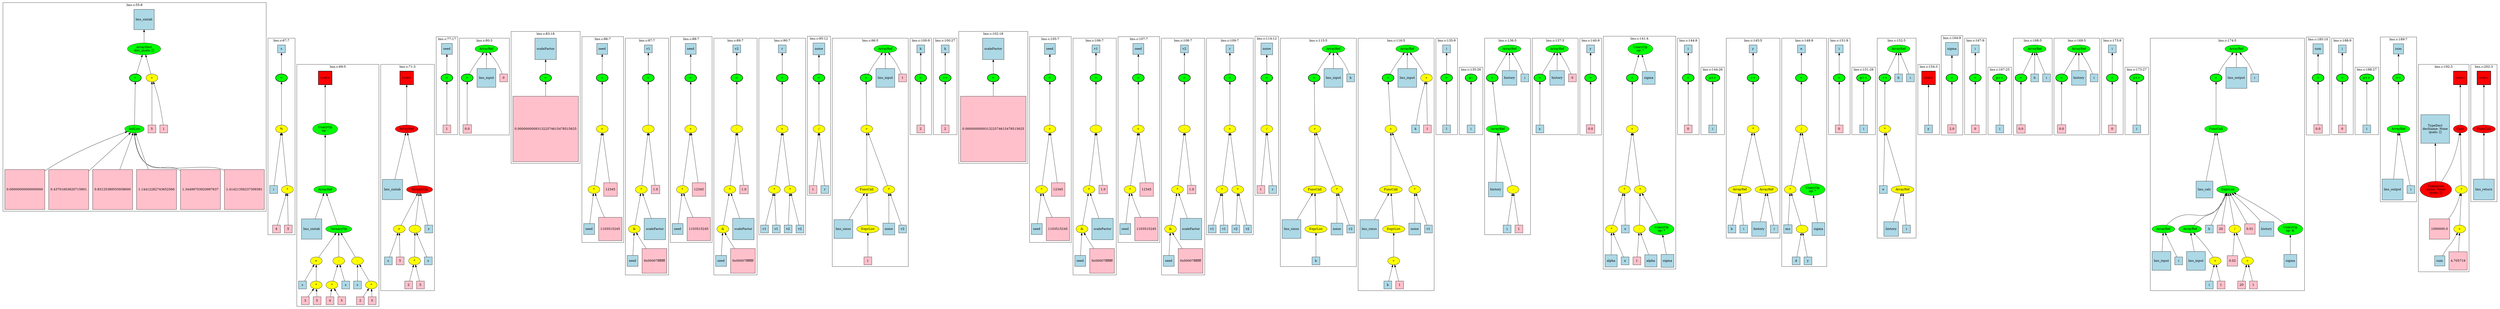 strict graph "" {
	graph [bb="0,0,10074,1201",
		newrank=true
	];
	node [label="\N"];
	{
		graph [rank=same,
			rankdir=LR
		];
		rank2	[height=0.5,
			label="",
			pos="0.5,894",
			style=invis,
			width=0.013889];
		16	[fillcolor=green,
			height=0.5,
			label="=",
			pos="488.5,894",
			style="filled,bold",
			width=0.75];
		rank2 -- 16	[pos="1.4531,894 154.77,894 308.08,894 461.39,894",
			style=invis];
		40	[fillcolor=green,
			height=0.5,
			label="=",
			pos="1037.5,894",
			style="filled,bold",
			width=0.75];
		16 -- 40	[pos="494.7,911.58 501.43,927.54 513.92,949.89 533.5,958.75 555.21,968.58 940.16,967.06 962.5,958.75 988.46,949.1 1011.4,925.97 1024.9,\
910.14",
			style=invis];
		54	[fillcolor=red,
			height=0.65278,
			label="\<ret\>",
			pos="1238.5,894",
			shape=square,
			style="filled,bold",
			width=0.65278];
		40 -- 54	[pos="1064.6,894 1114.6,894 1164.7,894 1214.7,894",
			style=invis];
		74	[fillcolor=red,
			height=0.65278,
			label="\<ret\>",
			pos="1592.5,894",
			shape=square,
			style="filled,bold",
			width=0.65278];
		54 -- 74	[pos="1262,894 1364.3,894 1466.6,894 1568.9,894",
			style=invis];
		97	[fillcolor=green,
			height=0.5,
			label="=",
			pos="1771.5,894",
			style="filled,bold",
			width=0.75];
		74 -- 97	[pos="1616.3,894 1658.9,894 1701.6,894 1744.2,894",
			style=invis];
		104	[fillcolor=green,
			height=0.5,
			label="=",
			pos="1855.5,894",
			style="filled,bold",
			width=0.75];
		97 -- 104	[pos="1798.7,894 1808.6,894 1818.5,894 1828.4,894",
			style=invis];
		119	[fillcolor=green,
			height=0.5,
			label="=",
			pos="2165.5,894",
			style="filled,bold",
			width=0.75];
		104 -- 119	[pos="1862,911.55 1868.9,927.49 1881.8,949.82 1901.5,958.75 1927.4,970.48 2001.8,965.02 2029.5,958.75 2073.6,948.78 2120.2,922.72 2145.8,\
906.86",
			style=invis];
		128	[fillcolor=green,
			height=0.5,
			label="=",
			pos="2377.5,894",
			style="filled,bold",
			width=0.75];
		119 -- 128	[pos="2192.8,894 2245.4,894 2297.9,894 2350.4,894",
			style=invis];
		135	[fillcolor=green,
			height=0.5,
			label="=",
			pos="2554.5,894",
			style="filled,bold",
			width=0.75];
		128 -- 135	[pos="2404.8,894 2445.6,894 2486.5,894 2527.3,894",
			style=invis];
		144	[fillcolor=green,
			height=0.5,
			label="=",
			pos="2724.5,894",
			style="filled,bold",
			width=0.75];
		135 -- 144	[pos="2581.7,894 2620.3,894 2658.9,894 2697.5,894",
			style=invis];
		151	[fillcolor=green,
			height=0.5,
			label="=",
			pos="2901.5,894",
			style="filled,bold",
			width=0.75];
		144 -- 151	[pos="2751.8,894 2792.6,894 2833.5,894 2874.3,894",
			style=invis];
		160	[fillcolor=green,
			height=0.5,
			label="=",
			pos="3097.5,894",
			style="filled,bold",
			width=0.75];
		151 -- 160	[pos="2928.7,894 2975.9,894 3023.2,894 3070.5,894",
			style=invis];
		169	[fillcolor=green,
			height=0.5,
			label="=",
			pos="3265.5,894",
			style="filled,bold",
			width=0.75];
		160 -- 169	[pos="3124.7,894 3162.6,894 3200.4,894 3238.3,894",
			style=invis];
		175	[fillcolor=green,
			height=0.5,
			label="=",
			pos="3453.5,894",
			style="filled,bold",
			width=0.75];
		169 -- 175	[pos="3292.7,894 3337.3,894 3381.9,894 3426.5,894",
			style=invis];
		189	[fillcolor=green,
			height=0.5,
			label="=",
			pos="3680.5,894",
			style="filled,bold",
			width=0.75];
		175 -- 189	[pos="3460,911.55 3466.9,927.49 3479.8,949.82 3499.5,958.75 3525.4,970.48 3601.6,970.48 3627.5,958.75 3648.3,949.34 3663.5,927.12 3672.2,\
911.34",
			style=invis];
		195	[fillcolor=green,
			height=0.5,
			label="+=",
			pos="3773.5,894",
			style="filled,bold",
			width=0.75];
		189 -- 195	[pos="3707.7,894 3720.6,894 3733.4,894 3746.3,894",
			style=invis];
		208	[fillcolor=green,
			height=0.5,
			label="=",
			pos="3948.5,894",
			style="filled,bold",
			width=0.75];
		195 -- 208	[pos="3800.5,894 3840.8,894 3881.1,894 3921.3,894",
			style=invis];
		217	[fillcolor=green,
			height=0.5,
			label="=",
			pos="4160.5,894",
			style="filled,bold",
			width=0.75];
		208 -- 217	[pos="3975.8,894 4028.4,894 4080.9,894 4133.4,894",
			style=invis];
		224	[fillcolor=green,
			height=0.5,
			label="=",
			pos="4337.5,894",
			style="filled,bold",
			width=0.75];
		217 -- 224	[pos="4187.8,894 4228.6,894 4269.5,894 4310.3,894",
			style=invis];
		233	[fillcolor=green,
			height=0.5,
			label="=",
			pos="4507.5,894",
			style="filled,bold",
			width=0.75];
		224 -- 233	[pos="4364.7,894 4403.3,894 4441.9,894 4480.5,894",
			style=invis];
		240	[fillcolor=green,
			height=0.5,
			label="=",
			pos="4684.5,894",
			style="filled,bold",
			width=0.75];
		233 -- 240	[pos="4534.8,894 4575.6,894 4616.5,894 4657.3,894",
			style=invis];
		249	[fillcolor=green,
			height=0.5,
			label="=",
			pos="4880.5,894",
			style="filled,bold",
			width=0.75];
		240 -- 249	[pos="4711.7,894 4758.9,894 4806.2,894 4853.5,894",
			style=invis];
		258	[fillcolor=green,
			height=0.5,
			label="=",
			pos="5048.5,894",
			style="filled,bold",
			width=0.75];
		249 -- 258	[pos="4907.7,894 4945.6,894 4983.4,894 5021.3,894",
			style=invis];
		264	[fillcolor=green,
			height=0.5,
			label="=",
			pos="5236.5,894",
			style="filled,bold",
			width=0.75];
		258 -- 264	[pos="5075.7,894 5120.3,894 5164.9,894 5209.5,894",
			style=invis];
		276	[fillcolor=green,
			height=0.5,
			label="=",
			pos="5532.5,894",
			style="filled,bold",
			width=0.75];
		264 -- 276	[pos="5243,911.55 5249.9,927.49 5262.8,949.82 5282.5,958.75 5308.4,970.48 5382.9,965.62 5410.5,958.75 5450.3,948.85 5491.4,923.28 5514.2,\
907.4",
			style=invis];
		331	[fillcolor=green,
			height=0.5,
			label="=",
			pos="5777.5,894",
			style="filled,bold",
			width=0.75];
		276 -- 331	[pos="5539,911.55 5545.9,927.49 5558.8,949.82 5578.5,958.75 5608.1,972.13 5694.9,972.13 5724.5,958.75 5745.3,949.34 5760.5,927.12 5769.2,\
911.34",
			style=invis];
		337	[fillcolor=green,
			height=0.5,
			label="p--",
			pos="5870.5,894",
			style="filled,bold",
			width=0.75];
		331 -- 337	[pos="5804.7,894 5817.6,894 5830.4,894 5843.3,894",
			style=invis];
		339	[fillcolor=green,
			height=0.5,
			label="=",
			pos="5957.5,894",
			style="filled,bold",
			width=0.75];
		337 -- 339	[pos="5897.7,894 5908.6,894 5919.5,894 5930.4,894",
			style=invis];
		348	[fillcolor=green,
			height=0.5,
			label="=",
			pos="6161.5,894",
			style="filled,bold",
			width=0.75];
		339 -- 348	[pos="5963.7,911.58 5970.4,927.54 5982.9,949.89 6002.5,958.75 6025,968.92 6091,968.92 6113.5,958.75 6133.5,949.69 6147,927.39 6154.5,911.5",
			style=invis];
		353	[fillcolor=green,
			height=0.5,
			label="=",
			pos="6370.5,894",
			style="filled,bold",
			width=0.75];
		348 -- 353	[pos="6167.7,911.58 6174.4,927.54 6186.9,949.89 6206.5,958.75 6229,968.92 6295,968.92 6317.5,958.75 6338.3,949.34 6353.5,927.12 6362.2,\
911.34",
			style=invis];
		357	[fillcolor=green,
			height=0.5,
			label="=",
			pos="6548.5,894",
			style="filled,bold",
			width=0.75];
		353 -- 357	[pos="6397.6,894 6438.9,894 6480.1,894 6521.4,894",
			style=invis];
		374	[fillcolor=green,
			height=0.5,
			label="=",
			pos="6775.5,894",
			style="filled,bold",
			width=0.75];
		357 -- 374	[pos="6554.7,911.58 6561.4,927.54 6573.9,949.89 6593.5,958.75 6619.6,970.57 6696.4,970.57 6722.5,958.75 6743.3,949.34 6758.5,927.12 6767.2,\
911.34",
			style=invis];
		380	[fillcolor=green,
			height=0.5,
			label="p++",
			pos="6868.5,894",
			style="filled,bold",
			width=0.75];
		374 -- 380	[pos="6802.7,894 6815.6,894 6828.4,894 6841.3,894",
			style=invis];
		382	[fillcolor=green,
			height=0.5,
			label="+=",
			pos="7036.5,894",
			style="filled,bold",
			width=0.75];
		380 -- 382	[pos="6895.7,894 6933.6,894 6971.4,894 7009.3,894",
			style=invis];
		391	[fillcolor=green,
			height=0.5,
			label="=",
			pos="7251.5,894",
			style="filled,bold",
			width=0.75];
		382 -- 391	[pos="7063.8,894 7117.3,894 7170.8,894 7224.4,894",
			style=invis];
		404	[fillcolor=green,
			height=0.5,
			label="=",
			pos="7400.5,894",
			style="filled,bold",
			width=0.75];
		391 -- 404	[pos="7278.6,894 7310.2,894 7341.8,894 7373.4,894",
			style=invis];
		410	[fillcolor=green,
			height=0.5,
			label="p++",
			pos="7493.5,894",
			style="filled,bold",
			width=0.75];
		404 -- 410	[pos="7427.7,894 7440.6,894 7453.4,894 7466.3,894",
			style=invis];
		412	[fillcolor=green,
			height=0.5,
			label="+=",
			pos="7580.5,894",
			style="filled,bold",
			width=0.75];
		410 -- 412	[pos="7520.7,894 7531.6,894 7542.5,894 7553.4,894",
			style=invis];
		421	[fillcolor=red,
			height=0.65278,
			label="\<ret\>",
			pos="7771.5,894",
			shape=square,
			style="filled,bold",
			width=0.65278];
		412 -- 421	[pos="7586.7,911.58 7593.4,927.54 7605.9,949.89 7625.5,958.75 7644.3,967.27 7699.7,967.27 7718.5,958.75 7736.6,950.54 7750.5,932.58 7759.5,\
917.65",
			style=invis];
		451	[fillcolor=green,
			height=0.5,
			label="=",
			pos="7860.5,894",
			style="filled,bold",
			width=0.75];
		421 -- 451	[pos="7795.1,894 7807.9,894 7820.7,894 7833.4,894",
			style=invis];
		457	[fillcolor=green,
			height=0.5,
			label="=",
			pos="7949.5,894",
			style="filled,bold",
			width=0.75];
		451 -- 457	[pos="7887.6,894 7899.2,894 7910.8,894 7922.4,894",
			style=invis];
		463	[fillcolor=green,
			height=0.5,
			label="p++",
			pos="8042.5,894",
			style="filled,bold",
			width=0.75];
		457 -- 463	[pos="7976.7,894 7989.6,894 8002.4,894 8015.3,894",
			style=invis];
		466	[fillcolor=green,
			height=0.5,
			label="=",
			pos="8129.5,894",
			style="filled,bold",
			width=0.75];
		463 -- 466	[pos="8069.7,894 8080.6,894 8091.5,894 8102.4,894",
			style=invis];
		471	[fillcolor=green,
			height=0.5,
			label="=",
			pos="8315.5,894",
			style="filled,bold",
			width=0.75];
		466 -- 471	[pos="8135.7,911.58 8142.4,927.54 8154.9,949.89 8174.5,958.75 8193.3,967.27 8248.7,967.27 8267.5,958.75 8287.5,949.69 8301,927.39 8308.5,\
911.5",
			style=invis];
		478	[fillcolor=green,
			height=0.5,
			label="=",
			pos="8524.5,894",
			style="filled,bold",
			width=0.75];
		471 -- 478	[pos="8321.7,911.58 8328.4,927.54 8340.9,949.89 8360.5,958.75 8383,968.92 8449,968.92 8471.5,958.75 8492.3,949.34 8507.5,927.12 8516.2,\
911.34",
			style=invis];
		484	[fillcolor=green,
			height=0.5,
			label="p++",
			pos="8617.5,894",
			style="filled,bold",
			width=0.75];
		478 -- 484	[pos="8551.7,894 8564.6,894 8577.4,894 8590.3,894",
			style=invis];
		487	[fillcolor=green,
			height=0.5,
			label="=",
			pos="8946.5,894",
			style="filled,bold",
			width=0.75];
		484 -- 487	[pos="8644.8,894 8736.3,894 8827.9,894 8919.4,894",
			style=invis];
		526	[fillcolor=green,
			height=0.5,
			label="=",
			pos="9355.5,894",
			style="filled,bold",
			width=0.75];
		487 -- 526	[pos="8952.7,911.58 8959.4,927.54 8971.9,949.89 8991.5,958.75 9007,965.78 9283,965.77 9298.5,958.75 9319.9,949.07 9336.5,926.91 9346.1,\
911.22",
			style=invis];
		532	[fillcolor=green,
			height=0.5,
			label="=",
			pos="9447.5,894",
			style="filled,bold",
			width=0.75];
		526 -- 532	[pos="9382.8,894 9395.4,894 9407.9,894 9420.5,894",
			style=invis];
		538	[fillcolor=green,
			height=0.5,
			label="p++",
			pos="9540.5,894",
			style="filled,bold",
			width=0.75];
		532 -- 538	[pos="9474.7,894 9487.6,894 9500.4,894 9513.3,894",
			style=invis];
		541	[fillcolor=green,
			height=0.5,
			label="+=",
			pos="9666.5,894",
			style="filled,bold",
			width=0.75];
		538 -- 541	[pos="9567.6,894 9591.5,894 9615.5,894 9639.4,894",
			style=invis];
		546	[fillcolor=red,
			height=0.65278,
			label="\<ret\>",
			pos="9916.5,894",
			shape=square,
			style="filled,bold",
			width=0.65278];
		541 -- 546	[pos="9693.8,894 9760.1,894 9826.3,894 9892.6,894",
			style=invis];
		566	[fillcolor=red,
			height=0.65278,
			label="\<ret\>",
			pos="10014,894",
			shape=square,
			style="filled,bold",
			width=0.65278];
		546 -- 566	[pos="9940.4,894 9956.8,894 9973.3,894 9989.8,894",
			style=invis];
		end	[height=0.5,
			label="",
			pos="10074,894",
			style=invis,
			width=0.013889];
		566 -- end	[pos="10037,894 10049,894 10061,894 10073,894",
			style=invis];
	}
	subgraph cluster224 {
		graph [bb="4247.5,152,4418.5,1057",
			label="lms.c:106:7",
			lheight=0.21,
			lp="4333,1045.5",
			lwidth=0.90
		];
		224;
		226	[fillcolor=yellow,
			height=0.5,
			label="-",
			pos="4337.5,704",
			style=filled,
			width=0.75];
		224 -- 226	[dir=back,
			pos="s,4337.5,875.98 4337.5,865.81 4337.5,826.47 4337.5,754.82 4337.5,722.11"];
		227	[fillcolor=yellow,
			height=0.5,
			label="*",
			pos="4306.5,482",
			style=filled,
			width=0.75];
		226 -- 227	[dir=back,
			pos="s,4335.1,685.74 4333.6,675.6 4327.2,629.61 4314.3,538.18 4308.9,500.18"];
		232	[fillcolor=pink,
			height=0.5,
			label=1.0,
			pos="4369.5,482",
			shape=square,
			style=filled,
			width=0.5];
		226 -- 232	[dir=back,
			pos="s,4340,685.74 4341.5,675.6 4348.2,629.61 4361.5,538.18 4367,500.18"];
		228	[fillcolor=yellow,
			height=0.5,
			label="&",
			pos="4284.5,333",
			style=filled,
			width=0.75];
		227 -- 228	[dir=back,
			pos="s,4303.9,463.85 4302.4,453.63 4297.9,423.56 4290.8,376.2 4287.1,351.04"];
		231	[fillcolor=lightblue,
			height=1.0833,
			label=scaleFactor,
			pos="4368.5,333",
			shape=square,
			style=filled,
			width=1.0833];
		227 -- 231	[dir=back,
			pos="s,4313.5,464.42 4317.5,455 4327.2,432.02 4341.4,398.23 4352.4,372.18"];
		225	[fillcolor=lightblue,
			height=0.5,
			label=v1,
			pos="4337.5,1008",
			shape=square,
			style=filled,
			width=0.5];
		225 -- 224	[dir=back,
			pos="s,4337.5,989.99 4337.5,979.75 4337.5,958.68 4337.5,930.16 4337.5,912.17"];
		229	[fillcolor=lightblue,
			height=0.56944,
			label=seed,
			pos="4276.5,207.5",
			shape=square,
			style=filled,
			width=0.56944];
		228 -- 229	[dir=back,
			pos="s,4283.4,314.83 4282.7,304.65 4281.2,281.57 4279.1,249.06 4277.8,228.39"];
		230	[fillcolor=pink,
			height=1.3194,
			label="0x00007fffffff",
			pos="4362.5,207.5",
			shape=square,
			style=filled,
			width=1.3194];
		228 -- 230	[dir=back,
			pos="s,4294.5,316.11 4300,307.47 4309.4,292.54 4321.8,272.98 4333,255.19"];
	}
	subgraph cluster276 {
		graph [bb="5423.5,80,5729.5,1057",
			label="lms.c:116:5",
			lheight=0.21,
			lp="5576.5,1045.5",
			lwidth=0.90
		];
		276;
		282	[fillcolor=yellow,
			height=0.5,
			label="+",
			pos="5544.5,704",
			style=filled,
			width=0.75];
		276 -- 282	[dir=back,
			pos="s,5533.6,875.98 5534.2,865.81 5536.7,826.47 5541.3,754.82 5543.4,722.11"];
		283	[fillcolor=yellow,
			height=0.5,
			label=FuncCall,
			pos="5544.5,482",
			style=filled,
			width=1.1916];
		282 -- 283	[dir=back,
			pos="s,5544.5,685.74 5544.5,675.6 5544.5,629.61 5544.5,538.18 5544.5,500.18"];
		289	[fillcolor=yellow,
			height=0.5,
			label="*",
			pos="5644.5,482",
			style=filled,
			width=0.75];
		282 -- 289	[dir=back,
			pos="s,5552,686.46 5556.2,677.22 5577,631.48 5619.8,537.4 5637,499.43"];
		284	[fillcolor=lightblue,
			height=0.98611,
			label=lms_sinus,
			pos="5467.5,333",
			shape=square,
			style=filled,
			width=0.98611];
		283 -- 284	[dir=back,
			pos="s,5535.7,464.14 5531,455.26 5518.4,431.27 5499.6,395.29 5485.7,368.75"];
		285	[fillcolor=yellow,
			height=0.5,
			label=ExprList,
			pos="5562.5,333",
			style=filled,
			width=1.1555];
		283 -- 285	[dir=back,
			pos="s,5546.6,463.85 5547.9,453.63 5551.5,423.56 5557.3,376.2 5560.4,351.04"];
		290	[fillcolor=lightblue,
			height=0.625,
			label=noise,
			pos="5644.5,333",
			shape=square,
			style=filled,
			width=0.625];
		289 -- 290	[dir=back,
			pos="s,5644.5,463.85 5644.5,453.84 5644.5,425.59 5644.5,381.9 5644.5,355.81"];
		291	[fillcolor=lightblue,
			height=0.5,
			label=v1,
			pos="5703.5,333",
			shape=square,
			style=filled,
			width=0.5];
		289 -- 291	[dir=back,
			pos="s,5651.2,464.42 5654.9,455.04 5666.9,425.12 5686.3,376.8 5696.6,351.2"];
		277	[fillcolor=green,
			height=0.5,
			label=ArrayRef,
			pos="5613.5,1008",
			style=filled,
			width=1.2277];
		277 -- 276	[dir=back,
			pos="s,5600.8,990.49 5594.6,982.28 5586.7,971.92 5577.6,959.69 5569.5,948.5 5560.5,936.04 5550.6,921.72 5543.3,911.03"];
		278	[fillcolor=lightblue,
			height=0.98611,
			label=lms_input,
			pos="5613.5,894",
			shape=square,
			style=filled,
			width=0.98611];
		277 -- 278	[dir=back,
			pos="s,5613.5,989.99 5613.5,979.81 5613.5,964.77 5613.5,945.92 5613.5,929.82"];
		279	[fillcolor=yellow,
			height=0.5,
			label="+",
			pos="5694.5,894",
			style=filled,
			width=0.75];
		277 -- 279	[dir=back,
			pos="s,5626.6,990.57 5632.7,982.69 5640.9,972.28 5650.3,959.91 5658.5,948.5 5667.4,936.14 5677,921.82 5684,911.1"];
		280	[fillcolor=lightblue,
			height=0.5,
			label=k,
			pos="5644.5,704",
			shape=square,
			style=filled,
			width=0.5];
		279 -- 280	[dir=back,
			pos="s,5689,876.34 5685.9,866.8 5681.4,852.7 5675.9,834.98 5671.5,819 5662.2,784.86 5653,744.47 5648.2,722.09"];
		281	[fillcolor=pink,
			height=0.5,
			label=1,
			pos="5698.5,704",
			shape=square,
			style=filled,
			width=0.5];
		279 -- 281	[dir=back,
			pos="s,5694.9,875.98 5695.1,865.81 5695.9,826.47 5697.4,754.82 5698.1,722.11"];
		286	[fillcolor=yellow,
			height=0.5,
			label="+",
			pos="5562.5,207.5",
			style=filled,
			width=0.75];
		285 -- 286	[dir=back,
			pos="s,5562.5,314.83 5562.5,304.53 5562.5,280.36 5562.5,245.92 5562.5,225.53"];
		287	[fillcolor=lightblue,
			height=0.5,
			label=k,
			pos="5535.5,106",
			shape=square,
			style=filled,
			width=0.5];
		286 -- 287	[dir=back,
			pos="s,5557.9,189.62 5555.3,179.91 5550.5,162.27 5544.4,139.63 5540.2,124.3"];
		288	[fillcolor=pink,
			height=0.5,
			label=1,
			pos="5589.5,106",
			shape=square,
			style=filled,
			width=0.5];
		286 -- 288	[dir=back,
			pos="s,5567.1,189.62 5569.7,179.91 5574.5,162.27 5580.6,139.63 5584.8,124.3"];
	}
	subgraph cluster160 {
		graph [bb="2990.5,307,3204.5,1057",
			label="lms.c:90:7",
			lheight=0.21,
			lp="3097.5,1045.5",
			lwidth=0.81
		];
		160;
		162	[fillcolor=yellow,
			height=0.5,
			label="+",
			pos="3097.5,704",
			style=filled,
			width=0.75];
		160 -- 162	[dir=back,
			pos="s,3097.5,875.98 3097.5,865.81 3097.5,826.47 3097.5,754.82 3097.5,722.11"];
		163	[fillcolor=yellow,
			height=0.5,
			label="*",
			pos="3061.5,482",
			style=filled,
			width=0.75];
		162 -- 163	[dir=back,
			pos="s,3094.7,685.74 3093,675.6 3085.5,629.61 3070.5,538.18 3064.3,500.18"];
		166	[fillcolor=yellow,
			height=0.5,
			label="*",
			pos="3133.5,482",
			style=filled,
			width=0.75];
		162 -- 166	[dir=back,
			pos="s,3100.3,685.74 3102,675.6 3109.5,629.61 3124.5,538.18 3130.7,500.18"];
		164	[fillcolor=lightblue,
			height=0.5,
			label=v1,
			pos="3016.5,333",
			shape=square,
			style=filled,
			width=0.5];
		163 -- 164	[dir=back,
			pos="s,3056.3,464.14 3053.3,454.34 3044.2,424.34 3029.5,376.5 3021.7,351.12"];
		165	[fillcolor=lightblue,
			height=0.5,
			label=v1,
			pos="3070.5,333",
			shape=square,
			style=filled,
			width=0.5];
		163 -- 165	[dir=back,
			pos="s,3062.6,463.85 3063.2,453.63 3065,423.56 3067.9,376.2 3069.5,351.04"];
		167	[fillcolor=lightblue,
			height=0.5,
			label=v2,
			pos="3124.5,333",
			shape=square,
			style=filled,
			width=0.5];
		166 -- 167	[dir=back,
			pos="s,3132.4,463.85 3131.8,453.63 3130,423.56 3127.1,376.2 3125.5,351.04"];
		168	[fillcolor=lightblue,
			height=0.5,
			label=v2,
			pos="3178.5,333",
			shape=square,
			style=filled,
			width=0.5];
		166 -- 168	[dir=back,
			pos="s,3138.7,464.14 3141.7,454.34 3150.8,424.34 3165.5,376.5 3173.3,351.12"];
		161	[fillcolor=lightblue,
			height=0.5,
			label=r,
			pos="3097.5,1008",
			shape=square,
			style=filled,
			width=0.5];
		161 -- 160	[dir=back,
			pos="s,3097.5,989.99 3097.5,979.75 3097.5,958.68 3097.5,930.16 3097.5,912.17"];
	}
	subgraph cluster217 {
		graph [bb="4079.5,283,4239.5,1059.5",
			label="lms.c:105:7",
			lheight=0.21,
			lp="4159.5,1048",
			lwidth=0.90
		];
		217;
		219	[fillcolor=yellow,
			height=0.5,
			label="+",
			pos="4160.5,704",
			style=filled,
			width=0.75];
		217 -- 219	[dir=back,
			pos="s,4160.5,875.98 4160.5,865.81 4160.5,826.47 4160.5,754.82 4160.5,722.11"];
		220	[fillcolor=yellow,
			height=0.5,
			label="*",
			pos="4125.5,482",
			style=filled,
			width=0.75];
		219 -- 220	[dir=back,
			pos="s,4157.8,685.74 4156.1,675.6 4148.8,629.61 4134.3,538.18 4128.2,500.18"];
		223	[fillcolor=pink,
			height=0.69444,
			label=12345,
			pos="4195.5,482",
			shape=square,
			style=filled,
			width=0.69444];
		219 -- 223	[dir=back,
			pos="s,4163.2,685.74 4164.9,675.62 4171.8,632.2 4185.1,548.26 4191.7,507.03"];
		221	[fillcolor=lightblue,
			height=0.56944,
			label=seed,
			pos="4108.5,333",
			shape=square,
			style=filled,
			width=0.56944];
		220 -- 221	[dir=back,
			pos="s,4123.5,463.85 4122.3,453.6 4119,424.61 4113.8,379.59 4110.8,353.85"];
		222	[fillcolor=pink,
			height=1.1667,
			label=1103515245,
			pos="4189.5,333",
			shape=square,
			style=filled,
			width=1.1667];
		220 -- 222	[dir=back,
			pos="s,4132.7,464.42 4136.8,455.04 4146.4,432.96 4160.4,400.85 4171.5,375.25"];
		218	[fillcolor=lightblue,
			height=0.56944,
			label=seed,
			pos="4160.5,1008",
			shape=square,
			style=filled,
			width=0.56944];
		218 -- 217	[dir=back,
			pos="s,4160.5,987.49 4160.5,977.26 4160.5,956.45 4160.5,929.37 4160.5,912.09"];
	}
	subgraph cluster135 {
		graph [bb="2464.5,152,2635.5,1057",
			label="lms.c:87:7",
			lheight=0.21,
			lp="2550,1045.5",
			lwidth=0.81
		];
		135;
		137	[fillcolor=yellow,
			height=0.5,
			label="-",
			pos="2554.5,704",
			style=filled,
			width=0.75];
		135 -- 137	[dir=back,
			pos="s,2554.5,875.98 2554.5,865.81 2554.5,826.47 2554.5,754.82 2554.5,722.11"];
		138	[fillcolor=yellow,
			height=0.5,
			label="*",
			pos="2523.5,482",
			style=filled,
			width=0.75];
		137 -- 138	[dir=back,
			pos="s,2552.1,685.74 2550.6,675.6 2544.2,629.61 2531.3,538.18 2525.9,500.18"];
		143	[fillcolor=pink,
			height=0.5,
			label=1.0,
			pos="2586.5,482",
			shape=square,
			style=filled,
			width=0.5];
		137 -- 143	[dir=back,
			pos="s,2557,685.74 2558.5,675.6 2565.2,629.61 2578.5,538.18 2584,500.18"];
		139	[fillcolor=yellow,
			height=0.5,
			label="&",
			pos="2501.5,333",
			style=filled,
			width=0.75];
		138 -- 139	[dir=back,
			pos="s,2520.9,463.85 2519.4,453.63 2514.9,423.56 2507.8,376.2 2504.1,351.04"];
		142	[fillcolor=lightblue,
			height=1.0833,
			label=scaleFactor,
			pos="2585.5,333",
			shape=square,
			style=filled,
			width=1.0833];
		138 -- 142	[dir=back,
			pos="s,2530.5,464.42 2534.5,455 2544.2,432.02 2558.4,398.23 2569.4,372.18"];
		136	[fillcolor=lightblue,
			height=0.5,
			label=v1,
			pos="2554.5,1008",
			shape=square,
			style=filled,
			width=0.5];
		136 -- 135	[dir=back,
			pos="s,2554.5,989.99 2554.5,979.75 2554.5,958.68 2554.5,930.16 2554.5,912.17"];
		140	[fillcolor=lightblue,
			height=0.56944,
			label=seed,
			pos="2493.5,207.5",
			shape=square,
			style=filled,
			width=0.56944];
		139 -- 140	[dir=back,
			pos="s,2500.4,314.83 2499.7,304.65 2498.2,281.57 2496.1,249.06 2494.8,228.39"];
		141	[fillcolor=pink,
			height=1.3194,
			label="0x00007fffffff",
			pos="2579.5,207.5",
			shape=square,
			style=filled,
			width=1.3194];
		139 -- 141	[dir=back,
			pos="s,2511.5,316.11 2517,307.47 2526.4,292.54 2538.8,272.98 2550,255.19"];
	}
	subgraph cluster451 {
		graph [bb="7820.5,678,7901.5,1064",
			label="lms.c:164:9",
			lheight=0.21,
			lp="7861,1052.5",
			lwidth=0.90
		];
		451;
		454	[fillcolor=pink,
			height=0.5,
			label=2.0,
			pos="7860.5,704",
			shape=square,
			style=filled,
			width=0.5];
		451 -- 454	[dir=back,
			pos="s,7860.5,875.98 7860.5,865.81 7860.5,826.47 7860.5,754.82 7860.5,722.11"];
		452	[fillcolor=lightblue,
			height=0.69444,
			label=sigma,
			pos="7860.5,1008",
			shape=square,
			style=filled,
			width=0.69444];
		452 -- 451	[dir=back,
			pos="s,7860.5,982.97 7860.5,972.92 7860.5,952.79 7860.5,928.17 7860.5,912.06"];
	}
	subgraph cluster208 {
		graph [bb="3825.5,581,4071.5,1078",
			label="lms.c:102:18",
			lheight=0.21,
			lp="3948.5,1066.5",
			lwidth=1.00
		];
		208;
		211	[fillcolor=pink,
			height=3.1944,
			label=0.000000000931322574615478515625,
			pos="3948.5,704",
			shape=square,
			style=filled,
			width=3.1944];
		208 -- 211	[dir=back,
			pos="s,3948.5,875.98 3948.5,865.64 3948.5,852.81 3948.5,836.55 3948.5,819.35"];
		209	[fillcolor=lightblue,
			height=1.0833,
			label=scaleFactor,
			pos="3948.5,1008",
			shape=square,
			style=filled,
			width=1.0833];
		209 -- 208	[dir=back,
			pos="s,3948.5,968.77 3948.5,958.61 3948.5,942.02 3948.5,924.53 3948.5,912.09"];
	}
	subgraph cluster128 {
		graph [bb="2296.5,283,2456.5,1059.5",
			label="lms.c:86:7",
			lheight=0.21,
			lp="2376.5,1048",
			lwidth=0.81
		];
		128;
		130	[fillcolor=yellow,
			height=0.5,
			label="+",
			pos="2377.5,704",
			style=filled,
			width=0.75];
		128 -- 130	[dir=back,
			pos="s,2377.5,875.98 2377.5,865.81 2377.5,826.47 2377.5,754.82 2377.5,722.11"];
		131	[fillcolor=yellow,
			height=0.5,
			label="*",
			pos="2342.5,482",
			style=filled,
			width=0.75];
		130 -- 131	[dir=back,
			pos="s,2374.8,685.74 2373.1,675.6 2365.8,629.61 2351.3,538.18 2345.2,500.18"];
		134	[fillcolor=pink,
			height=0.69444,
			label=12345,
			pos="2412.5,482",
			shape=square,
			style=filled,
			width=0.69444];
		130 -- 134	[dir=back,
			pos="s,2380.2,685.74 2381.9,675.62 2388.8,632.2 2402.1,548.26 2408.7,507.03"];
		132	[fillcolor=lightblue,
			height=0.56944,
			label=seed,
			pos="2325.5,333",
			shape=square,
			style=filled,
			width=0.56944];
		131 -- 132	[dir=back,
			pos="s,2340.5,463.85 2339.3,453.6 2336,424.61 2330.8,379.59 2327.8,353.85"];
		133	[fillcolor=pink,
			height=1.1667,
			label=1103515245,
			pos="2406.5,333",
			shape=square,
			style=filled,
			width=1.1667];
		131 -- 133	[dir=back,
			pos="s,2349.7,464.42 2353.8,455.04 2363.4,432.96 2377.4,400.85 2388.5,375.25"];
		129	[fillcolor=lightblue,
			height=0.56944,
			label=seed,
			pos="2377.5,1008",
			shape=square,
			style=filled,
			width=0.56944];
		129 -- 128	[dir=back,
			pos="s,2377.5,987.49 2377.5,977.26 2377.5,956.45 2377.5,929.37 2377.5,912.09"];
	}
	subgraph cluster119 {
		graph [bb="2042.5,581,2288.5,1078",
			label="lms.c:83:18",
			lheight=0.21,
			lp="2165.5,1066.5",
			lwidth=0.90
		];
		119;
		122	[fillcolor=pink,
			height=3.1944,
			label=0.000000000931322574615478515625,
			pos="2165.5,704",
			shape=square,
			style=filled,
			width=3.1944];
		119 -- 122	[dir=back,
			pos="s,2165.5,875.98 2165.5,865.64 2165.5,852.81 2165.5,836.55 2165.5,819.35"];
		120	[fillcolor=lightblue,
			height=1.0833,
			label=scaleFactor,
			pos="2165.5,1008",
			shape=square,
			style=filled,
			width=1.0833];
		120 -- 119	[dir=back,
			pos="s,2165.5,968.77 2165.5,958.61 2165.5,942.02 2165.5,924.53 2165.5,912.09"];
	}
	subgraph cluster195 {
		graph [bb="3729.5,678,3817.5,1057",
			label="lms.c:100:27",
			lheight=0.21,
			lp="3773.5,1045.5",
			lwidth=1.00
		];
		195;
		197	[fillcolor=pink,
			height=0.5,
			label=2,
			pos="3773.5,704",
			shape=square,
			style=filled,
			width=0.5];
		195 -- 197	[dir=back,
			pos="s,3773.5,875.98 3773.5,865.81 3773.5,826.47 3773.5,754.82 3773.5,722.11"];
		196	[fillcolor=lightblue,
			height=0.5,
			label=k,
			pos="3773.5,1008",
			shape=square,
			style=filled,
			width=0.5];
		196 -- 195	[dir=back,
			pos="s,3773.5,989.99 3773.5,979.75 3773.5,958.68 3773.5,930.16 3773.5,912.17"];
	}
	subgraph cluster104 {
		graph [bb="1820.5,678,2034.5,1057",
			label="lms.c:80:3",
			lheight=0.21,
			lp="1927.5,1045.5",
			lwidth=0.81
		];
		104;
		108	[fillcolor=pink,
			height=0.5,
			label=0.0,
			pos="1855.5,704",
			shape=square,
			style=filled,
			width=0.5];
		104 -- 108	[dir=back,
			pos="s,1855.5,875.98 1855.5,865.81 1855.5,826.47 1855.5,754.82 1855.5,722.11"];
		105	[fillcolor=green,
			height=0.5,
			label=ArrayRef,
			pos="1936.5,1008",
			style=filled,
			width=1.2277];
		105 -- 104	[dir=back,
			pos="s,1923.8,990.49 1917.6,982.28 1909.7,971.92 1900.6,959.69 1892.5,948.5 1883.5,936.04 1873.6,921.72 1866.3,911.03"];
		106	[fillcolor=lightblue,
			height=0.98611,
			label=lms_input,
			pos="1936.5,894",
			shape=square,
			style=filled,
			width=0.98611];
		105 -- 106	[dir=back,
			pos="s,1936.5,989.99 1936.5,979.81 1936.5,964.77 1936.5,945.92 1936.5,929.82"];
		107	[fillcolor=pink,
			height=0.5,
			label=0,
			pos="2008.5,894",
			shape=square,
			style=filled,
			width=0.5];
		105 -- 107	[dir=back,
			pos="s,1950.4,990.71 1956.9,982.64 1965,972.41 1974.1,960.19 1981.5,948.5 1988.8,936.88 1995.8,923.01 2000.8,912.31"];
	}
	subgraph cluster97 {
		graph [bb="1731.5,678,1812.5,1059.5",
			label="lms.c:77:17",
			lheight=0.21,
			lp="1772,1048",
			lwidth=0.90
		];
		97;
		100	[fillcolor=pink,
			height=0.5,
			label=1,
			pos="1771.5,704",
			shape=square,
			style=filled,
			width=0.5];
		97 -- 100	[dir=back,
			pos="s,1771.5,875.98 1771.5,865.81 1771.5,826.47 1771.5,754.82 1771.5,722.11"];
		98	[fillcolor=lightblue,
			height=0.56944,
			label=seed,
			pos="1771.5,1008",
			shape=square,
			style=filled,
			width=0.56944];
		98 -- 97	[dir=back,
			pos="s,1771.5,987.49 1771.5,977.26 1771.5,956.45 1771.5,929.37 1771.5,912.09"];
	}
	subgraph cluster189 {
		graph [bb="3640.5,678,3721.5,1057",
			label="lms.c:100:9",
			lheight=0.21,
			lp="3681,1045.5",
			lwidth=0.90
		];
		189;
		191	[fillcolor=pink,
			height=0.5,
			label=2,
			pos="3680.5,704",
			shape=square,
			style=filled,
			width=0.5];
		189 -- 191	[dir=back,
			pos="s,3680.5,875.98 3680.5,865.81 3680.5,826.47 3680.5,754.82 3680.5,722.11"];
		190	[fillcolor=lightblue,
			height=0.5,
			label=k,
			pos="3680.5,1008",
			shape=square,
			style=filled,
			width=0.5];
		190 -- 189	[dir=back,
			pos="s,3680.5,989.99 3680.5,979.75 3680.5,958.68 3680.5,930.16 3680.5,912.17"];
	}
	subgraph cluster74 {
		graph [bb="1491.5,80,1723.5,948.5",
			label="lms.c:71:3",
			lheight=0.21,
			lp="1607.5,937",
			lwidth=0.81
		];
		74;
		75	[fillcolor=red,
			height=0.5,
			label=ArrayRef,
			pos="1592.5,704",
			style=filled,
			width=1.2277];
		74 -- 75	[dir=back,
			pos="s,1592.5,870.32 1592.5,860.23 1592.5,820.05 1592.5,753.46 1592.5,722.2"];
		76	[fillcolor=lightblue,
			height=1.0556,
			label=lms_sintab,
			pos="1537.5,482",
			shape=square,
			style=filled,
			width=1.0556];
		75 -- 76	[dir=back,
			pos="s,1588.2,685.74 1585.7,675.62 1575.9,636.49 1557.9,564.42 1546.8,520.4"];
		77	[fillcolor=red,
			height=0.5,
			label=TernaryOp,
			pos="1642.5,482",
			style=filled,
			width=1.3721];
		75 -- 77	[dir=back,
			pos="s,1596.4,685.74 1598.7,675.89 1609.1,629.99 1629.9,538.26 1638.6,500.18"];
		78	[fillcolor=yellow,
			height=0.5,
			label=">",
			pos="1562.5,333",
			style=filled,
			width=0.75];
		77 -- 78	[dir=back,
			pos="s,1633.3,464.14 1628.4,455.01 1611.9,424.71 1585.1,375.54 1571.3,350.22"];
		81	[fillcolor=yellow,
			height=0.5,
			label="-",
			pos="1634.5,333",
			style=filled,
			width=0.75];
		77 -- 81	[dir=back,
			pos="s,1641.6,463.85 1641,453.63 1639.4,423.56 1636.8,376.2 1635.4,351.04"];
		86	[fillcolor=lightblue,
			height=0.5,
			label=s,
			pos="1697.5,333",
			shape=square,
			style=filled,
			width=0.5];
		77 -- 86	[dir=back,
			pos="s,1648.8,464.14 1652.3,454.73 1663.5,424.76 1681.6,376.61 1691.1,351.12"];
		79	[fillcolor=lightblue,
			height=0.5,
			label=s,
			pos="1517.5,207.5",
			shape=square,
			style=filled,
			width=0.5];
		78 -- 79	[dir=back,
			pos="s,1556.4,315.34 1552.9,305.74 1544.1,281.57 1531.3,246.44 1523.8,225.68"];
		80	[fillcolor=pink,
			height=0.5,
			label=5,
			pos="1571.5,207.5",
			shape=square,
			style=filled,
			width=0.5];
		78 -- 80	[dir=back,
			pos="s,1563.8,314.83 1564.5,304.53 1566.3,280.36 1568.8,245.92 1570.3,225.53"];
		82	[fillcolor=yellow,
			height=0.5,
			label="*",
			pos="1634.5,207.5",
			style=filled,
			width=0.75];
		81 -- 82	[dir=back,
			pos="s,1634.5,314.83 1634.5,304.53 1634.5,280.36 1634.5,245.92 1634.5,225.53"];
		85	[fillcolor=lightblue,
			height=0.5,
			label=s,
			pos="1697.5,207.5",
			shape=square,
			style=filled,
			width=0.5];
		81 -- 85	[dir=back,
			pos="s,1642.7,315.85 1647.3,306.93 1659.6,282.8 1677.9,246.97 1688.7,225.84"];
		83	[fillcolor=pink,
			height=0.5,
			label=2,
			pos="1607.5,106",
			shape=square,
			style=filled,
			width=0.5];
		82 -- 83	[dir=back,
			pos="s,1629.9,189.62 1627.3,179.91 1622.5,162.27 1616.4,139.63 1612.2,124.3"];
		84	[fillcolor=pink,
			height=0.5,
			label=5,
			pos="1661.5,106",
			shape=square,
			style=filled,
			width=0.5];
		82 -- 84	[dir=back,
			pos="s,1639.1,189.62 1641.7,179.91 1646.5,162.27 1652.6,139.63 1656.8,124.3"];
	}
	subgraph cluster421 {
		graph [bb="7731.5,678,7812.5,948.5",
			label="lms.c:154:3",
			lheight=0.21,
			lp="7772,937",
			lwidth=0.90
		];
		421;
		422	[fillcolor=lightblue,
			height=0.5,
			label=y,
			pos="7771.5,704",
			shape=square,
			style=filled,
			width=0.5];
		421 -- 422	[dir=back,
			pos="s,7771.5,870.32 7771.5,860.23 7771.5,820.05 7771.5,753.46 7771.5,722.2"];
	}
	subgraph cluster54 {
		graph [bb="1107.5,8,1483.5,948.5",
			label="lms.c:69:5",
			lheight=0.21,
			lp="1295.5,937",
			lwidth=0.81
		];
		54;
		55	[fillcolor=green,
			height=0.74639,
			label="UnaryOp
op: -",
			pos="1238.5,704",
			style=filled,
			width=1.316];
		54 -- 55	[dir=back,
			pos="s,1238.5,870.32 1238.5,860.14 1238.5,823.44 1238.5,764.76 1238.5,731.07"];
		56	[fillcolor=green,
			height=0.5,
			label=ArrayRef,
			pos="1238.5,482",
			style=filled,
			width=1.2277];
		55 -- 56	[dir=back,
			pos="s,1238.5,676.9 1238.5,666.63 1238.5,618.6 1238.5,535.93 1238.5,500.24"];
		57	[fillcolor=lightblue,
			height=1.0556,
			label=lms_sintab,
			pos="1186.5,333",
			shape=square,
			style=filled,
			width=1.0556];
		56 -- 57	[dir=back,
			pos="s,1232.5,464.14 1229.2,454.58 1220.9,431.3 1208.8,397.14 1199.6,371.12"];
		58	[fillcolor=green,
			height=0.5,
			label=TernaryOp,
			pos="1291.5,333",
			style=filled,
			width=1.3721];
		56 -- 58	[dir=back,
			pos="s,1244.6,464.14 1248,454.73 1258.8,424.76 1276.1,376.61 1285.3,351.12"];
		59	[fillcolor=yellow,
			height=0.5,
			label=">",
			pos="1196.5,207.5",
			style=filled,
			width=0.75];
		58 -- 59	[dir=back,
			pos="s,1278.7,315.34 1272.3,307.1 1253.2,282.15 1224.2,244.55 1208.2,223.73"];
		64	[fillcolor=yellow,
			height=0.5,
			label="-",
			pos="1291.5,207.5",
			style=filled,
			width=0.75];
		58 -- 64	[dir=back,
			pos="s,1291.5,314.83 1291.5,304.53 1291.5,280.36 1291.5,245.92 1291.5,225.53"];
		69	[fillcolor=yellow,
			height=0.5,
			label="-",
			pos="1385.5,207.5",
			style=filled,
			width=0.75];
		58 -- 69	[dir=back,
			pos="s,1304.2,315.34 1310.4,307.14 1329.3,282.35 1357.7,245.02 1373.6,224.11"];
		60	[fillcolor=lightblue,
			height=0.5,
			label=s,
			pos="1133.5,106",
			shape=square,
			style=filled,
			width=0.5];
		59 -- 60	[dir=back,
			pos="s,1186.4,190.51 1180.8,181.76 1169.5,163.88 1154.5,140.16 1144.4,124.28"];
		61	[fillcolor=yellow,
			height=0.5,
			label="*",
			pos="1196.5,106",
			style=filled,
			width=0.75];
		59 -- 61	[dir=back,
			pos="s,1196.5,189.17 1196.5,178.94 1196.5,161.39 1196.5,139.19 1196.5,124.13"];
		65	[fillcolor=yellow,
			height=0.5,
			label="*",
			pos="1268.5,106",
			style=filled,
			width=0.75];
		64 -- 65	[dir=back,
			pos="s,1287.6,189.62 1285.3,179.84 1281.2,162.09 1276,139.28 1272.4,123.96"];
		68	[fillcolor=lightblue,
			height=0.5,
			label=s,
			pos="1331.5,106",
			shape=square,
			style=filled,
			width=0.5];
		64 -- 68	[dir=back,
			pos="s,1298.3,189.62 1302.2,179.91 1309.3,162.27 1318.4,139.63 1324.5,124.3"];
		70	[fillcolor=lightblue,
			height=0.5,
			label=s,
			pos="1385.5,106",
			shape=square,
			style=filled,
			width=0.5];
		69 -- 70	[dir=back,
			pos="s,1385.5,189.17 1385.5,178.94 1385.5,161.39 1385.5,139.19 1385.5,124.13"];
		71	[fillcolor=yellow,
			height=0.5,
			label="*",
			pos="1448.5,106",
			style=filled,
			width=0.75];
		69 -- 71	[dir=back,
			pos="s,1395.6,190.51 1401,182.04 1412.7,163.62 1428.3,138.89 1438.4,122.95"];
		62	[fillcolor=pink,
			height=0.5,
			label=3,
			pos="1147.5,34",
			shape=square,
			style=filled,
			width=0.5];
		61 -- 62	[dir=back,
			pos="s,1185.6,89.465 1179.9,81.237 1173.3,71.807 1165.8,61.159 1159.7,52.461"];
		63	[fillcolor=pink,
			height=0.5,
			label=5,
			pos="1201.5,34",
			shape=square,
			style=filled,
			width=0.5];
		61 -- 63	[dir=back,
			pos="s,1197.7,87.697 1198.5,77.665 1199.1,69.054 1199.7,59.791 1200.3,52.104"];
		66	[fillcolor=pink,
			height=0.5,
			label=4,
			pos="1264.5,34",
			shape=square,
			style=filled,
			width=0.5];
		65 -- 66	[dir=back,
			pos="s,1267.5,87.697 1266.9,77.665 1266.4,69.054 1265.9,59.791 1265.5,52.104"];
		67	[fillcolor=pink,
			height=0.5,
			label=5,
			pos="1318.5,34",
			shape=square,
			style=filled,
			width=0.5];
		65 -- 67	[dir=back,
			pos="s,1279.6,89.465 1285.5,81.237 1292.2,71.807 1299.8,61.159 1306,52.461"];
		72	[fillcolor=pink,
			height=0.5,
			label=2,
			pos="1398.5,34",
			shape=square,
			style=filled,
			width=0.5];
		71 -- 72	[dir=back,
			pos="s,1437.4,89.465 1431.5,81.237 1424.8,71.807 1417.2,61.159 1411,52.461"];
		73	[fillcolor=pink,
			height=0.5,
			label=5,
			pos="1452.5,34",
			shape=square,
			style=filled,
			width=0.5];
		71 -- 73	[dir=back,
			pos="s,1449.5,87.697 1450.1,77.665 1450.6,69.054 1451.1,59.791 1451.5,52.104"];
	}
	subgraph cluster175 {
		graph [bb="3326.5,181.5,3632.5,1057",
			label="lms.c:96:5",
			lheight=0.21,
			lp="3479.5,1045.5",
			lwidth=0.81
		];
		175;
		179	[fillcolor=yellow,
			height=0.5,
			label="+",
			pos="3456.5,704",
			style=filled,
			width=0.75];
		175 -- 179	[dir=back,
			pos="s,3453.8,875.98 3453.9,865.81 3454.6,826.47 3455.7,754.82 3456.2,722.11"];
		180	[fillcolor=yellow,
			height=0.5,
			label=FuncCall,
			pos="3456.5,482",
			style=filled,
			width=1.1916];
		179 -- 180	[dir=back,
			pos="s,3456.5,685.74 3456.5,675.6 3456.5,629.61 3456.5,538.18 3456.5,500.18"];
		184	[fillcolor=yellow,
			height=0.5,
			label="*",
			pos="3547.5,482",
			style=filled,
			width=0.75];
		179 -- 184	[dir=back,
			pos="s,3463.3,686.46 3467.2,677.22 3486.1,631.48 3525,537.4 3540.7,499.43"];
		181	[fillcolor=lightblue,
			height=0.98611,
			label=lms_sinus,
			pos="3370.5,333",
			shape=square,
			style=filled,
			width=0.98611];
		180 -- 181	[dir=back,
			pos="s,3446.8,464.42 3441.6,455.55 3427.5,431.5 3406.3,395.26 3390.7,368.6"];
		182	[fillcolor=yellow,
			height=0.5,
			label=ExprList,
			pos="3465.5,333",
			style=filled,
			width=1.1555];
		180 -- 182	[dir=back,
			pos="s,3457.6,463.85 3458.2,453.63 3460,423.56 3462.9,376.2 3464.5,351.04"];
		185	[fillcolor=lightblue,
			height=0.625,
			label=noise,
			pos="3547.5,333",
			shape=square,
			style=filled,
			width=0.625];
		184 -- 185	[dir=back,
			pos="s,3547.5,463.85 3547.5,453.84 3547.5,425.59 3547.5,381.9 3547.5,355.81"];
		186	[fillcolor=lightblue,
			height=0.5,
			label=v2,
			pos="3606.5,333",
			shape=square,
			style=filled,
			width=0.5];
		184 -- 186	[dir=back,
			pos="s,3554.2,464.42 3557.9,455.04 3569.9,425.12 3589.3,376.8 3599.6,351.2"];
		176	[fillcolor=green,
			height=0.5,
			label=ArrayRef,
			pos="3534.5,1008",
			style=filled,
			width=1.2277];
		176 -- 175	[dir=back,
			pos="s,3521.8,990.49 3515.6,982.28 3507.7,971.92 3498.6,959.69 3490.5,948.5 3481.5,936.04 3471.6,921.72 3464.3,911.03"];
		177	[fillcolor=lightblue,
			height=0.98611,
			label=lms_input,
			pos="3534.5,894",
			shape=square,
			style=filled,
			width=0.98611];
		176 -- 177	[dir=back,
			pos="s,3534.5,989.99 3534.5,979.81 3534.5,964.77 3534.5,945.92 3534.5,929.82"];
		178	[fillcolor=pink,
			height=0.5,
			label=1,
			pos="3606.5,894",
			shape=square,
			style=filled,
			width=0.5];
		176 -- 178	[dir=back,
			pos="s,3548.4,990.71 3554.9,982.64 3563,972.41 3572.1,960.19 3579.5,948.5 3586.8,936.88 3593.8,923.01 3598.8,912.31"];
		183	[fillcolor=pink,
			height=0.5,
			label=1,
			pos="3465.5,207.5",
			shape=square,
			style=filled,
			width=0.5];
		182 -- 183	[dir=back,
			pos="s,3465.5,314.83 3465.5,304.53 3465.5,280.36 3465.5,245.92 3465.5,225.53"];
	}
	subgraph cluster40 {
		graph [bb="975.5,307,1099.5,1057",
			label="lms.c:67:7",
			lheight=0.21,
			lp="1037.5,1045.5",
			lwidth=0.81
		];
		40;
		43	[fillcolor=yellow,
			height=0.5,
			label="%",
			pos="1037.5,704",
			style=filled,
			width=0.75];
		40 -- 43	[dir=back,
			pos="s,1037.5,875.98 1037.5,865.81 1037.5,826.47 1037.5,754.82 1037.5,722.11"];
		44	[fillcolor=lightblue,
			height=0.5,
			label=i,
			pos="1001.5,482",
			shape=square,
			style=filled,
			width=0.5];
		43 -- 44	[dir=back,
			pos="s,1034.7,685.74 1033,675.6 1025.5,629.61 1010.5,538.18 1004.3,500.18"];
		45	[fillcolor=yellow,
			height=0.5,
			label="*",
			pos="1064.5,482",
			style=filled,
			width=0.75];
		43 -- 45	[dir=back,
			pos="s,1039.6,685.74 1040.9,675.6 1046.5,629.61 1057.7,538.18 1062.4,500.18"];
		46	[fillcolor=pink,
			height=0.5,
			label=4,
			pos="1014.5,333",
			shape=square,
			style=filled,
			width=0.5];
		45 -- 46	[dir=back,
			pos="s,1058.8,464.14 1055.4,454.34 1045.2,424.34 1029,376.5 1020.3,351.12"];
		47	[fillcolor=pink,
			height=0.5,
			label=5,
			pos="1068.5,333",
			shape=square,
			style=filled,
			width=0.5];
		45 -- 47	[dir=back,
			pos="s,1065,463.85 1065.2,453.63 1066.1,423.56 1067.4,376.2 1068,351.04"];
		41	[fillcolor=lightblue,
			height=0.5,
			label=s,
			pos="1037.5,1008",
			shape=square,
			style=filled,
			width=0.5];
		41 -- 40	[dir=back,
			pos="s,1037.5,989.99 1037.5,979.75 1037.5,958.68 1037.5,930.16 1037.5,912.17"];
	}
	subgraph cluster169 {
		graph [bb="3212.5,456,3318.5,1061.5",
			label="lms.c:95:12",
			lheight=0.21,
			lp="3265.5,1050",
			lwidth=0.90
		];
		169;
		172	[fillcolor=yellow,
			height=0.5,
			label="/",
			pos="3265.5,704",
			style=filled,
			width=0.75];
		169 -- 172	[dir=back,
			pos="s,3265.5,875.98 3265.5,865.81 3265.5,826.47 3265.5,754.82 3265.5,722.11"];
		173	[fillcolor=pink,
			height=0.5,
			label=1,
			pos="3238.5,482",
			shape=square,
			style=filled,
			width=0.5];
		172 -- 173	[dir=back,
			pos="s,3263.4,685.74 3262.1,675.6 3256.5,629.61 3245.3,538.18 3240.6,500.18"];
		174	[fillcolor=lightblue,
			height=0.5,
			label=r,
			pos="3292.5,482",
			shape=square,
			style=filled,
			width=0.5];
		172 -- 174	[dir=back,
			pos="s,3267.6,685.74 3268.9,675.6 3274.5,629.61 3285.7,538.18 3290.4,500.18"];
		170	[fillcolor=lightblue,
			height=0.625,
			label=noise,
			pos="3265.5,1008",
			shape=square,
			style=filled,
			width=0.625];
		170 -- 169	[dir=back,
			pos="s,3265.5,985.41 3265.5,975.25 3265.5,954.75 3265.5,928.87 3265.5,912.13"];
	}
	subgraph cluster233 {
		graph [bb="4426.5,283,4586.5,1059.5",
			label="lms.c:107:7",
			lheight=0.21,
			lp="4506.5,1048",
			lwidth=0.90
		];
		233;
		235	[fillcolor=yellow,
			height=0.5,
			label="+",
			pos="4507.5,704",
			style=filled,
			width=0.75];
		233 -- 235	[dir=back,
			pos="s,4507.5,875.98 4507.5,865.81 4507.5,826.47 4507.5,754.82 4507.5,722.11"];
		236	[fillcolor=yellow,
			height=0.5,
			label="*",
			pos="4472.5,482",
			style=filled,
			width=0.75];
		235 -- 236	[dir=back,
			pos="s,4504.8,685.74 4503.1,675.6 4495.8,629.61 4481.3,538.18 4475.2,500.18"];
		239	[fillcolor=pink,
			height=0.69444,
			label=12345,
			pos="4542.5,482",
			shape=square,
			style=filled,
			width=0.69444];
		235 -- 239	[dir=back,
			pos="s,4510.2,685.74 4511.9,675.62 4518.8,632.2 4532.1,548.26 4538.7,507.03"];
		237	[fillcolor=lightblue,
			height=0.56944,
			label=seed,
			pos="4455.5,333",
			shape=square,
			style=filled,
			width=0.56944];
		236 -- 237	[dir=back,
			pos="s,4470.5,463.85 4469.3,453.6 4466,424.61 4460.8,379.59 4457.8,353.85"];
		238	[fillcolor=pink,
			height=1.1667,
			label=1103515245,
			pos="4536.5,333",
			shape=square,
			style=filled,
			width=1.1667];
		236 -- 238	[dir=back,
			pos="s,4479.7,464.42 4483.8,455.04 4493.4,432.96 4507.4,400.85 4518.5,375.25"];
		234	[fillcolor=lightblue,
			height=0.56944,
			label=seed,
			pos="4507.5,1008",
			shape=square,
			style=filled,
			width=0.56944];
		234 -- 233	[dir=back,
			pos="s,4507.5,987.49 4507.5,977.26 4507.5,956.45 4507.5,929.37 4507.5,912.09"];
	}
	subgraph cluster240 {
		graph [bb="4594.5,152,4765.5,1057",
			label="lms.c:108:7",
			lheight=0.21,
			lp="4680,1045.5",
			lwidth=0.90
		];
		240;
		242	[fillcolor=yellow,
			height=0.5,
			label="-",
			pos="4684.5,704",
			style=filled,
			width=0.75];
		240 -- 242	[dir=back,
			pos="s,4684.5,875.98 4684.5,865.81 4684.5,826.47 4684.5,754.82 4684.5,722.11"];
		243	[fillcolor=yellow,
			height=0.5,
			label="*",
			pos="4653.5,482",
			style=filled,
			width=0.75];
		242 -- 243	[dir=back,
			pos="s,4682.1,685.74 4680.6,675.6 4674.2,629.61 4661.3,538.18 4655.9,500.18"];
		248	[fillcolor=pink,
			height=0.5,
			label=1.0,
			pos="4716.5,482",
			shape=square,
			style=filled,
			width=0.5];
		242 -- 248	[dir=back,
			pos="s,4687,685.74 4688.5,675.6 4695.2,629.61 4708.5,538.18 4714,500.18"];
		244	[fillcolor=yellow,
			height=0.5,
			label="&",
			pos="4631.5,333",
			style=filled,
			width=0.75];
		243 -- 244	[dir=back,
			pos="s,4650.9,463.85 4649.4,453.63 4644.9,423.56 4637.8,376.2 4634.1,351.04"];
		247	[fillcolor=lightblue,
			height=1.0833,
			label=scaleFactor,
			pos="4715.5,333",
			shape=square,
			style=filled,
			width=1.0833];
		243 -- 247	[dir=back,
			pos="s,4660.5,464.42 4664.5,455 4674.2,432.02 4688.4,398.23 4699.4,372.18"];
		241	[fillcolor=lightblue,
			height=0.5,
			label=v2,
			pos="4684.5,1008",
			shape=square,
			style=filled,
			width=0.5];
		241 -- 240	[dir=back,
			pos="s,4684.5,989.99 4684.5,979.75 4684.5,958.68 4684.5,930.16 4684.5,912.17"];
		245	[fillcolor=lightblue,
			height=0.56944,
			label=seed,
			pos="4623.5,207.5",
			shape=square,
			style=filled,
			width=0.56944];
		244 -- 245	[dir=back,
			pos="s,4630.4,314.83 4629.7,304.65 4628.2,281.57 4626.1,249.06 4624.8,228.39"];
		246	[fillcolor=pink,
			height=1.3194,
			label="0x00007fffffff",
			pos="4709.5,207.5",
			shape=square,
			style=filled,
			width=1.3194];
		244 -- 246	[dir=back,
			pos="s,4641.5,316.11 4647,307.47 4656.4,292.54 4668.8,272.98 4680,255.19"];
	}
	subgraph cluster249 {
		graph [bb="4773.5,307,4987.5,1057",
			label="lms.c:109:7",
			lheight=0.21,
			lp="4880.5,1045.5",
			lwidth=0.90
		];
		249;
		251	[fillcolor=yellow,
			height=0.5,
			label="+",
			pos="4880.5,704",
			style=filled,
			width=0.75];
		249 -- 251	[dir=back,
			pos="s,4880.5,875.98 4880.5,865.81 4880.5,826.47 4880.5,754.82 4880.5,722.11"];
		252	[fillcolor=yellow,
			height=0.5,
			label="*",
			pos="4844.5,482",
			style=filled,
			width=0.75];
		251 -- 252	[dir=back,
			pos="s,4877.7,685.74 4876,675.6 4868.5,629.61 4853.5,538.18 4847.3,500.18"];
		255	[fillcolor=yellow,
			height=0.5,
			label="*",
			pos="4916.5,482",
			style=filled,
			width=0.75];
		251 -- 255	[dir=back,
			pos="s,4883.3,685.74 4885,675.6 4892.5,629.61 4907.5,538.18 4913.7,500.18"];
		253	[fillcolor=lightblue,
			height=0.5,
			label=v1,
			pos="4799.5,333",
			shape=square,
			style=filled,
			width=0.5];
		252 -- 253	[dir=back,
			pos="s,4839.3,464.14 4836.3,454.34 4827.2,424.34 4812.5,376.5 4804.7,351.12"];
		254	[fillcolor=lightblue,
			height=0.5,
			label=v1,
			pos="4853.5,333",
			shape=square,
			style=filled,
			width=0.5];
		252 -- 254	[dir=back,
			pos="s,4845.6,463.85 4846.2,453.63 4848,423.56 4850.9,376.2 4852.5,351.04"];
		256	[fillcolor=lightblue,
			height=0.5,
			label=v2,
			pos="4907.5,333",
			shape=square,
			style=filled,
			width=0.5];
		255 -- 256	[dir=back,
			pos="s,4915.4,463.85 4914.8,453.63 4913,423.56 4910.1,376.2 4908.5,351.04"];
		257	[fillcolor=lightblue,
			height=0.5,
			label=v2,
			pos="4961.5,333",
			shape=square,
			style=filled,
			width=0.5];
		255 -- 257	[dir=back,
			pos="s,4921.7,464.14 4924.7,454.34 4933.8,424.34 4948.5,376.5 4956.3,351.12"];
		250	[fillcolor=lightblue,
			height=0.5,
			label=r,
			pos="4880.5,1008",
			shape=square,
			style=filled,
			width=0.5];
		250 -- 249	[dir=back,
			pos="s,4880.5,989.99 4880.5,979.75 4880.5,958.68 4880.5,930.16 4880.5,912.17"];
	}
	subgraph cluster382 {
		graph [bb="6920.5,298,7152.5,1057",
			label="lms.c:145:5",
			lheight=0.21,
			lp="7036.5,1045.5",
			lwidth=0.90
		];
		382;
		384	[fillcolor=yellow,
			height=0.5,
			label="*",
			pos="7036.5,704",
			style=filled,
			width=0.75];
		382 -- 384	[dir=back,
			pos="s,7036.5,875.98 7036.5,865.81 7036.5,826.47 7036.5,754.82 7036.5,722.11"];
		385	[fillcolor=yellow,
			height=0.5,
			label=ArrayRef,
			pos="6983.5,482",
			style=filled,
			width=1.2277];
		384 -- 385	[dir=back,
			pos="s,7032.4,686.1 7030.1,676.28 7019,630.42 6996.8,538 6987.6,499.96"];
		388	[fillcolor=yellow,
			height=0.5,
			label=ArrayRef,
			pos="7089.5,482",
			style=filled,
			width=1.2277];
		384 -- 388	[dir=back,
			pos="s,7040.6,686.1 7042.9,676.28 7054,630.42 7076.2,538 7085.4,499.96"];
		386	[fillcolor=lightblue,
			height=0.5,
			label=b,
			pos="6946.5,333",
			shape=square,
			style=filled,
			width=0.5];
		385 -- 386	[dir=back,
			pos="s,6979.2,463.85 6976.7,454.02 6969.1,423.97 6957.2,376.31 6950.8,351.04"];
		387	[fillcolor=lightblue,
			height=0.5,
			label=i,
			pos="7000.5,333",
			shape=square,
			style=filled,
			width=0.5];
		385 -- 387	[dir=back,
			pos="s,6985.5,463.85 6986.7,453.63 6990.1,423.56 6995.6,376.2 6998.5,351.04"];
		389	[fillcolor=lightblue,
			height=0.75,
			label=history,
			pos="7063.5,333",
			shape=square,
			style=filled,
			width=0.75];
		388 -- 389	[dir=back,
			pos="s,7086.5,463.85 7084.7,453.65 7079.9,426.93 7072.8,386.52 7068.1,360.19"];
		390	[fillcolor=lightblue,
			height=0.5,
			label=i,
			pos="7126.5,333",
			shape=square,
			style=filled,
			width=0.5];
		388 -- 390	[dir=back,
			pos="s,7093.8,463.85 7096.3,454.02 7103.9,423.97 7115.8,376.31 7122.2,351.04"];
		383	[fillcolor=lightblue,
			height=0.5,
			label=y,
			pos="7036.5,1008",
			shape=square,
			style=filled,
			width=0.5];
		383 -- 382	[dir=back,
			pos="s,7036.5,989.99 7036.5,979.75 7036.5,958.68 7036.5,930.16 7036.5,912.17"];
	}
	subgraph cluster374 {
		graph [bb="6735.5,678,6816.5,1057",
			label="lms.c:144:9",
			lheight=0.21,
			lp="6776,1045.5",
			lwidth=0.90
		];
		374;
		376	[fillcolor=pink,
			height=0.5,
			label=0,
			pos="6775.5,704",
			shape=square,
			style=filled,
			width=0.5];
		374 -- 376	[dir=back,
			pos="s,6775.5,875.98 6775.5,865.81 6775.5,826.47 6775.5,754.82 6775.5,722.11"];
		375	[fillcolor=lightblue,
			height=0.5,
			label=i,
			pos="6775.5,1008",
			shape=square,
			style=filled,
			width=0.5];
		375 -- 374	[dir=back,
			pos="s,6775.5,989.99 6775.5,979.75 6775.5,958.68 6775.5,930.16 6775.5,912.17"];
	}
	subgraph cluster410 {
		graph [bb="7449.5,678,7537.5,943",
			label="lms.c:151:26",
			lheight=0.21,
			lp="7493.5,931.5",
			lwidth=1.00
		];
		410;
		411	[fillcolor=lightblue,
			height=0.5,
			label=i,
			pos="7493.5,704",
			shape=square,
			style=filled,
			width=0.5];
		410 -- 411	[dir=back,
			pos="s,7493.5,875.98 7493.5,865.81 7493.5,826.47 7493.5,754.82 7493.5,722.11"];
	}
	subgraph cluster151 {
		graph [bb="2811.5,152,2982.5,1057",
			label="lms.c:89:7",
			lheight=0.21,
			lp="2897,1045.5",
			lwidth=0.81
		];
		151;
		153	[fillcolor=yellow,
			height=0.5,
			label="-",
			pos="2901.5,704",
			style=filled,
			width=0.75];
		151 -- 153	[dir=back,
			pos="s,2901.5,875.98 2901.5,865.81 2901.5,826.47 2901.5,754.82 2901.5,722.11"];
		154	[fillcolor=yellow,
			height=0.5,
			label="*",
			pos="2870.5,482",
			style=filled,
			width=0.75];
		153 -- 154	[dir=back,
			pos="s,2899.1,685.74 2897.6,675.6 2891.2,629.61 2878.3,538.18 2872.9,500.18"];
		159	[fillcolor=pink,
			height=0.5,
			label=1.0,
			pos="2933.5,482",
			shape=square,
			style=filled,
			width=0.5];
		153 -- 159	[dir=back,
			pos="s,2904,685.74 2905.5,675.6 2912.2,629.61 2925.5,538.18 2931,500.18"];
		155	[fillcolor=yellow,
			height=0.5,
			label="&",
			pos="2848.5,333",
			style=filled,
			width=0.75];
		154 -- 155	[dir=back,
			pos="s,2867.9,463.85 2866.4,453.63 2861.9,423.56 2854.8,376.2 2851.1,351.04"];
		158	[fillcolor=lightblue,
			height=1.0833,
			label=scaleFactor,
			pos="2932.5,333",
			shape=square,
			style=filled,
			width=1.0833];
		154 -- 158	[dir=back,
			pos="s,2877.5,464.42 2881.5,455 2891.2,432.02 2905.4,398.23 2916.4,372.18"];
		152	[fillcolor=lightblue,
			height=0.5,
			label=v2,
			pos="2901.5,1008",
			shape=square,
			style=filled,
			width=0.5];
		152 -- 151	[dir=back,
			pos="s,2901.5,989.99 2901.5,979.75 2901.5,958.68 2901.5,930.16 2901.5,912.17"];
		156	[fillcolor=lightblue,
			height=0.56944,
			label=seed,
			pos="2840.5,207.5",
			shape=square,
			style=filled,
			width=0.56944];
		155 -- 156	[dir=back,
			pos="s,2847.4,314.83 2846.7,304.65 2845.2,281.57 2843.1,249.06 2841.8,228.39"];
		157	[fillcolor=pink,
			height=1.3194,
			label="0x00007fffffff",
			pos="2926.5,207.5",
			shape=square,
			style=filled,
			width=1.3194];
		155 -- 157	[dir=back,
			pos="s,2858.5,316.11 2864,307.47 2873.4,292.54 2885.8,272.98 2897,255.19"];
	}
	subgraph cluster391 {
		graph [bb="7160.5,181.5,7352.5,1057",
			label="lms.c:148:9",
			lheight=0.21,
			lp="7256.5,1045.5",
			lwidth=0.90
		];
		391;
		394	[fillcolor=yellow,
			height=0.5,
			label="/",
			pos="7251.5,704",
			style=filled,
			width=0.75];
		391 -- 394	[dir=back,
			pos="s,7251.5,875.98 7251.5,865.81 7251.5,826.47 7251.5,754.82 7251.5,722.11"];
		395	[fillcolor=yellow,
			height=0.5,
			label="*",
			pos="7205.5,482",
			style=filled,
			width=0.75];
		394 -- 395	[dir=back,
			pos="s,7248,686.1 7245.9,676.28 7236.3,630.42 7217,538 7209,499.96"];
		400	[fillcolor=green,
			height=0.74639,
			label="UnaryOp
op: *",
			pos="7297.5,482",
			style=filled,
			width=1.316];
		394 -- 400	[dir=back,
			pos="s,7255,686.1 7257.1,676.18 7266,633.57 7283.3,550.95 7292.1,508.91"];
		396	[fillcolor=lightblue,
			height=0.5,
			label=mu,
			pos="7186.5,333",
			shape=square,
			style=filled,
			width=0.5];
		395 -- 396	[dir=back,
			pos="s,7203.3,463.85 7202,453.63 7198.1,423.56 7192,376.2 7188.7,351.04"];
		397	[fillcolor=yellow,
			height=0.5,
			label="-",
			pos="7249.5,333",
			style=filled,
			width=0.75];
		395 -- 397	[dir=back,
			pos="s,7210.5,464.14 7213.5,454.34 7222.5,424.34 7236.8,376.5 7244.4,351.12"];
		401	[fillcolor=lightblue,
			height=0.69444,
			label=sigma,
			pos="7319.5,333",
			shape=square,
			style=filled,
			width=0.69444];
		400 -- 401	[dir=back,
			pos="s,7301.4,455.06 7302.9,444.85 7306.9,417.89 7312.3,381.79 7315.9,358.22"];
		392	[fillcolor=lightblue,
			height=0.5,
			label=e,
			pos="7251.5,1008",
			shape=square,
			style=filled,
			width=0.5];
		392 -- 391	[dir=back,
			pos="s,7251.5,989.99 7251.5,979.75 7251.5,958.68 7251.5,930.16 7251.5,912.17"];
		398	[fillcolor=lightblue,
			height=0.5,
			label=d,
			pos="7222.5,207.5",
			shape=square,
			style=filled,
			width=0.5];
		397 -- 398	[dir=back,
			pos="s,7245.8,315.09 7243.6,305.13 7238.3,280.96 7230.7,246.18 7226.2,225.61"];
		399	[fillcolor=lightblue,
			height=0.5,
			label=y,
			pos="7276.5,207.5",
			shape=square,
			style=filled,
			width=0.5];
		397 -- 399	[dir=back,
			pos="s,7253.2,315.09 7255.4,305.13 7260.7,280.96 7268.3,246.18 7272.8,225.61"];
	}
	subgraph cluster412 {
		graph [bb="7545.5,298,7723.5,1057",
			label="lms.c:152:5",
			lheight=0.21,
			lp="7634.5,1045.5",
			lwidth=0.90
		];
		412;
		416	[fillcolor=yellow,
			height=0.5,
			label="*",
			pos="7580.5,704",
			style=filled,
			width=0.75];
		412 -- 416	[dir=back,
			pos="s,7580.5,875.98 7580.5,865.81 7580.5,826.47 7580.5,754.82 7580.5,722.11"];
		417	[fillcolor=lightblue,
			height=0.5,
			label=e,
			pos="7575.5,482",
			shape=square,
			style=filled,
			width=0.5];
		416 -- 417	[dir=back,
			pos="s,7580.1,685.74 7579.9,675.6 7578.8,629.61 7576.8,538.18 7575.9,500.18"];
		418	[fillcolor=yellow,
			height=0.5,
			label=ArrayRef,
			pos="7655.5,482",
			style=filled,
			width=1.2277];
		416 -- 418	[dir=back,
			pos="s,7586.3,686.1 7589.5,676.57 7605.1,630.81 7636.7,538.08 7649.7,499.96"];
		419	[fillcolor=lightblue,
			height=0.75,
			label=history,
			pos="7613.5,333",
			shape=square,
			style=filled,
			width=0.75];
		418 -- 419	[dir=back,
			pos="s,7650.6,463.85 7647.8,454.01 7640.2,427.28 7628.5,386.64 7621,360.19"];
		420	[fillcolor=lightblue,
			height=0.5,
			label=i,
			pos="7676.5,333",
			shape=square,
			style=filled,
			width=0.5];
		418 -- 420	[dir=back,
			pos="s,7658,463.85 7659.4,453.63 7663.7,423.56 7670.5,376.2 7674.1,351.04"];
		413	[fillcolor=green,
			height=0.5,
			label=ArrayRef,
			pos="7643.5,1008",
			style=filled,
			width=1.2277];
		413 -- 412	[dir=back,
			pos="s,7633.9,989.99 7628.9,981.02 7616.7,959.41 7599.8,929.34 7589.5,911.08"];
		414	[fillcolor=lightblue,
			height=0.5,
			label=b,
			pos="7643.5,894",
			shape=square,
			style=filled,
			width=0.5];
		413 -- 414	[dir=back,
			pos="s,7643.5,989.99 7643.5,979.75 7643.5,958.68 7643.5,930.16 7643.5,912.17"];
		415	[fillcolor=lightblue,
			height=0.5,
			label=i,
			pos="7697.5,894",
			shape=square,
			style=filled,
			width=0.5];
		413 -- 415	[dir=back,
			pos="s,7651.7,989.99 7656.1,980.9 7666.3,959.73 7680.4,930.49 7689.2,912.17"];
	}
	subgraph cluster457 {
		graph [bb="7909.5,678,7990.5,1057",
			label="lms.c:167:9",
			lheight=0.21,
			lp="7950,1045.5",
			lwidth=0.90
		];
		457;
		459	[fillcolor=pink,
			height=0.5,
			label=0,
			pos="7949.5,704",
			shape=square,
			style=filled,
			width=0.5];
		457 -- 459	[dir=back,
			pos="s,7949.5,875.98 7949.5,865.81 7949.5,826.47 7949.5,754.82 7949.5,722.11"];
		458	[fillcolor=lightblue,
			height=0.5,
			label=i,
			pos="7949.5,1008",
			shape=square,
			style=filled,
			width=0.5];
		458 -- 457	[dir=back,
			pos="s,7949.5,989.99 7949.5,979.75 7949.5,958.68 7949.5,930.16 7949.5,912.17"];
	}
	subgraph cluster404 {
		graph [bb="7360.5,678,7441.5,1057",
			label="lms.c:151:9",
			lheight=0.21,
			lp="7401,1045.5",
			lwidth=0.90
		];
		404;
		406	[fillcolor=pink,
			height=0.5,
			label=0,
			pos="7400.5,704",
			shape=square,
			style=filled,
			width=0.5];
		404 -- 406	[dir=back,
			pos="s,7400.5,875.98 7400.5,865.81 7400.5,826.47 7400.5,754.82 7400.5,722.11"];
		405	[fillcolor=lightblue,
			height=0.5,
			label=i,
			pos="7400.5,1008",
			shape=square,
			style=filled,
			width=0.5];
		405 -- 404	[dir=back,
			pos="s,7400.5,989.99 7400.5,979.75 7400.5,958.68 7400.5,930.16 7400.5,912.17"];
	}
	subgraph cluster357 {
		graph [bb="6419.5,174.5,6727.5,1065.9",
			label="lms.c:141:4",
			lheight=0.21,
			lp="6573.5,1054.4",
			lwidth=0.90
		];
		357;
		360	[fillcolor=yellow,
			height=0.5,
			label="+",
			pos="6548.5,704",
			style=filled,
			width=0.75];
		357 -- 360	[dir=back,
			pos="s,6548.5,875.98 6548.5,865.81 6548.5,826.47 6548.5,754.82 6548.5,722.11"];
		361	[fillcolor=yellow,
			height=0.5,
			label="*",
			pos="6512.5,482",
			style=filled,
			width=0.75];
		360 -- 361	[dir=back,
			pos="s,6545.7,685.74 6544,675.6 6536.5,629.61 6521.5,538.18 6515.3,500.18"];
		366	[fillcolor=yellow,
			height=0.5,
			label="*",
			pos="6584.5,482",
			style=filled,
			width=0.75];
		360 -- 366	[dir=back,
			pos="s,6551.3,685.74 6553,675.6 6560.5,629.61 6575.5,538.18 6581.7,500.18"];
		362	[fillcolor=yellow,
			height=0.5,
			label="*",
			pos="6454.5,333",
			style=filled,
			width=0.75];
		361 -- 362	[dir=back,
			pos="s,6506,464.42 6502.2,454.99 6490.4,424.89 6471.2,376.21 6461.1,350.74"];
		365	[fillcolor=lightblue,
			height=0.5,
			label=x,
			pos="6517.5,333",
			shape=square,
			style=filled,
			width=0.5];
		361 -- 365	[dir=back,
			pos="s,6513.1,463.85 6513.4,453.63 6514.5,423.56 6516.1,376.2 6516.9,351.04"];
		367	[fillcolor=yellow,
			height=0.5,
			label="-",
			pos="6580.5,333",
			style=filled,
			width=0.75];
		366 -- 367	[dir=back,
			pos="s,6584,463.85 6583.8,453.63 6582.9,423.56 6581.6,376.2 6581,351.04"];
		370	[fillcolor=green,
			height=0.74639,
			label="UnaryOp
op: *",
			pos="6672.5,333",
			style=filled,
			width=1.316];
		366 -- 370	[dir=back,
			pos="s,6594.1,464.99 6599.4,456.12 6615.6,429 6641.5,385.87 6657.7,358.79"];
		358	[fillcolor=green,
			height=0.74639,
			label="UnaryOp
op: *",
			pos="6583.5,1008",
			style=filled,
			width=1.316];
		358 -- 357	[dir=back,
			pos="s,6575.5,981.3 6572.4,971.6 6566.2,951.65 6558.7,927.64 6553.8,911.88"];
		359	[fillcolor=lightblue,
			height=0.69444,
			label=sigma,
			pos="6618.5,894",
			shape=square,
			style=filled,
			width=0.69444];
		358 -- 359	[dir=back,
			pos="s,6591.5,981.3 6594.6,971.62 6599.9,954.49 6606.2,934.37 6611,919.04"];
		363	[fillcolor=lightblue,
			height=0.63889,
			label=alpha,
			pos="6450.5,207.5",
			shape=square,
			style=filled,
			width=0.63889];
		362 -- 363	[dir=back,
			pos="s,6453.9,314.83 6453.6,304.67 6452.9,282.36 6451.9,251.26 6451.2,230.53"];
		364	[fillcolor=lightblue,
			height=0.5,
			label=x,
			pos="6509.5,207.5",
			shape=square,
			style=filled,
			width=0.5];
		362 -- 364	[dir=back,
			pos="s,6461.8,315.6 6465.9,306.33 6476.7,282.19 6492.5,246.7 6501.8,225.76"];
		368	[fillcolor=pink,
			height=0.5,
			label=1,
			pos="6563.5,207.5",
			shape=square,
			style=filled,
			width=0.5];
		367 -- 368	[dir=back,
			pos="s,6578.1,314.83 6576.8,304.86 6573.4,280.67 6568.7,246.01 6565.8,225.53"];
		369	[fillcolor=lightblue,
			height=0.63889,
			label=alpha,
			pos="6622.5,207.5",
			shape=square,
			style=filled,
			width=0.63889];
		367 -- 369	[dir=back,
			pos="s,6586.2,315.34 6589.4,305.83 6597,283.52 6607.8,251.82 6614.9,230.73"];
		371	[fillcolor=lightblue,
			height=0.69444,
			label=sigma,
			pos="6688.5,207.5",
			shape=square,
			style=filled,
			width=0.69444];
		370 -- 371	[dir=back,
			pos="s,6675.9,306.11 6677.2,295.94 6679.8,275.58 6683,250.69 6685.4,232.68"];
	}
	subgraph cluster144 {
		graph [bb="2643.5,283,2803.5,1059.5",
			label="lms.c:88:7",
			lheight=0.21,
			lp="2723.5,1048",
			lwidth=0.81
		];
		144;
		146	[fillcolor=yellow,
			height=0.5,
			label="+",
			pos="2724.5,704",
			style=filled,
			width=0.75];
		144 -- 146	[dir=back,
			pos="s,2724.5,875.98 2724.5,865.81 2724.5,826.47 2724.5,754.82 2724.5,722.11"];
		147	[fillcolor=yellow,
			height=0.5,
			label="*",
			pos="2689.5,482",
			style=filled,
			width=0.75];
		146 -- 147	[dir=back,
			pos="s,2721.8,685.74 2720.1,675.6 2712.8,629.61 2698.3,538.18 2692.2,500.18"];
		150	[fillcolor=pink,
			height=0.69444,
			label=12345,
			pos="2759.5,482",
			shape=square,
			style=filled,
			width=0.69444];
		146 -- 150	[dir=back,
			pos="s,2727.2,685.74 2728.9,675.62 2735.8,632.2 2749.1,548.26 2755.7,507.03"];
		148	[fillcolor=lightblue,
			height=0.56944,
			label=seed,
			pos="2672.5,333",
			shape=square,
			style=filled,
			width=0.56944];
		147 -- 148	[dir=back,
			pos="s,2687.5,463.85 2686.3,453.6 2683,424.61 2677.8,379.59 2674.8,353.85"];
		149	[fillcolor=pink,
			height=1.1667,
			label=1103515245,
			pos="2753.5,333",
			shape=square,
			style=filled,
			width=1.1667];
		147 -- 149	[dir=back,
			pos="s,2696.7,464.42 2700.8,455.04 2710.4,432.96 2724.4,400.85 2735.5,375.25"];
		145	[fillcolor=lightblue,
			height=0.56944,
			label=seed,
			pos="2724.5,1008",
			shape=square,
			style=filled,
			width=0.56944];
		145 -- 144	[dir=back,
			pos="s,2724.5,987.49 2724.5,977.26 2724.5,956.45 2724.5,929.37 2724.5,912.09"];
	}
	subgraph cluster353 {
		graph [bb="6330.5,678,6411.5,1057",
			label="lms.c:140:9",
			lheight=0.21,
			lp="6371,1045.5",
			lwidth=0.90
		];
		353;
		356	[fillcolor=pink,
			height=0.5,
			label=0.0,
			pos="6370.5,704",
			shape=square,
			style=filled,
			width=0.5];
		353 -- 356	[dir=back,
			pos="s,6370.5,875.98 6370.5,865.81 6370.5,826.47 6370.5,754.82 6370.5,722.11"];
		354	[fillcolor=lightblue,
			height=0.5,
			label=y,
			pos="6370.5,1008",
			shape=square,
			style=filled,
			width=0.5];
		354 -- 353	[dir=back,
			pos="s,6370.5,989.99 6370.5,979.75 6370.5,958.68 6370.5,930.16 6370.5,912.17"];
	}
	subgraph cluster348 {
		graph [bb="6126.5,678,6322.5,1057",
			label="lms.c:137:3",
			lheight=0.21,
			lp="6224.5,1045.5",
			lwidth=0.90
		];
		348;
		352	[fillcolor=lightblue,
			height=0.5,
			label=x,
			pos="6161.5,704",
			shape=square,
			style=filled,
			width=0.5];
		348 -- 352	[dir=back,
			pos="s,6161.5,875.98 6161.5,865.81 6161.5,826.47 6161.5,754.82 6161.5,722.11"];
		349	[fillcolor=green,
			height=0.5,
			label=ArrayRef,
			pos="6233.5,1008",
			style=filled,
			width=1.2277];
		349 -- 348	[dir=back,
			pos="s,6222.9,990.47 6217.5,982.06 6203.5,960.31 6183.6,929.41 6171.7,910.87"];
		350	[fillcolor=lightblue,
			height=0.75,
			label=history,
			pos="6233.5,894",
			shape=square,
			style=filled,
			width=0.75];
		349 -- 350	[dir=back,
			pos="s,6233.5,989.99 6233.5,979.96 6233.5,962.17 6233.5,939 6233.5,921.35"];
		351	[fillcolor=pink,
			height=0.5,
			label=0,
			pos="6296.5,894",
			shape=square,
			style=filled,
			width=0.5];
		349 -- 351	[dir=back,
			pos="s,6244.3,990.33 6249.6,981.86 6256,971.63 6263.3,959.61 6269.5,948.5 6276.2,936.51 6283.2,922.66 6288.3,912.06"];
	}
	subgraph cluster380 {
		graph [bb="6824.5,678,6912.5,943",
			label="lms.c:144:26",
			lheight=0.21,
			lp="6868.5,931.5",
			lwidth=1.00
		];
		380;
		381	[fillcolor=lightblue,
			height=0.5,
			label=i,
			pos="6868.5,704",
			shape=square,
			style=filled,
			width=0.5];
		380 -- 381	[dir=back,
			pos="s,6868.5,875.98 6868.5,865.81 6868.5,826.47 6868.5,754.82 6868.5,722.11"];
	}
	subgraph cluster471 {
		graph [bb="8280.5,678,8476.5,1057",
			label="lms.c:169:5",
			lheight=0.21,
			lp="8378.5,1045.5",
			lwidth=0.90
		];
		471;
		475	[fillcolor=pink,
			height=0.5,
			label=0.0,
			pos="8315.5,704",
			shape=square,
			style=filled,
			width=0.5];
		471 -- 475	[dir=back,
			pos="s,8315.5,875.98 8315.5,865.81 8315.5,826.47 8315.5,754.82 8315.5,722.11"];
		472	[fillcolor=green,
			height=0.5,
			label=ArrayRef,
			pos="8387.5,1008",
			style=filled,
			width=1.2277];
		472 -- 471	[dir=back,
			pos="s,8376.9,990.47 8371.5,982.06 8357.5,960.31 8337.6,929.41 8325.7,910.87"];
		473	[fillcolor=lightblue,
			height=0.75,
			label=history,
			pos="8387.5,894",
			shape=square,
			style=filled,
			width=0.75];
		472 -- 473	[dir=back,
			pos="s,8387.5,989.99 8387.5,979.96 8387.5,962.17 8387.5,939 8387.5,921.35"];
		474	[fillcolor=lightblue,
			height=0.5,
			label=i,
			pos="8450.5,894",
			shape=square,
			style=filled,
			width=0.5];
		472 -- 474	[dir=back,
			pos="s,8398.3,990.33 8403.6,981.86 8410,971.63 8417.3,959.61 8423.5,948.5 8430.2,936.51 8437.2,922.66 8442.3,912.06"];
	}
	subgraph cluster487 {
		graph [bb="8669.5,80,9303.5,1057",
			label="lms.c:174:5",
			lheight=0.21,
			lp="8986.5,1045.5",
			lwidth=0.90
		];
		487;
		491	[fillcolor=green,
			height=0.5,
			label=FuncCall,
			pos="8946.5,704",
			style=filled,
			width=1.1916];
		487 -- 491	[dir=back,
			pos="s,8946.5,875.98 8946.5,865.81 8946.5,826.47 8946.5,754.82 8946.5,722.11"];
		492	[fillcolor=lightblue,
			height=0.90278,
			label=lms_calc,
			pos="8900.5,482",
			shape=square,
			style=filled,
			width=0.90278];
		491 -- 492	[dir=back,
			pos="s,8942.9,685.74 8940.8,675.7 8932.3,634.87 8916.2,558.08 8907.1,514.78"];
		493	[fillcolor=green,
			height=0.5,
			label=ExprList,
			pos="8992.5,482",
			style=filled,
			width=1.1555];
		491 -- 493	[dir=back,
			pos="s,8950.1,685.74 8952.2,675.89 8961.8,629.99 8980.9,538.26 8988.9,500.18"];
		494	[fillcolor=green,
			height=0.5,
			label=ArrayRef,
			pos="8721.5,333",
			style=filled,
			width=1.2277];
		493 -- 494	[dir=back,
			pos="s,8986.4,463.98 8982.2,454.32 8974.1,436.91 8961,415.21 8942.5,403 8879.3,361.33 8843.9,405.3 8774.5,375 8760.9,369.04 8747.6,358.79 \
8737.8,350.03"];
		497	[fillcolor=green,
			height=0.5,
			label=ArrayRef,
			pos="8827.5,333",
			style=filled,
			width=1.2277];
		493 -- 497	[dir=back,
			pos="s,8985.2,464.06 8980.6,454.87 8972,438.24 8959,417.24 8942.5,403 8919.6,383.23 8906.4,390.58 8880.5,375 8868.1,367.57 8855.3,357.72 \
8845.4,349.53"];
		502	[fillcolor=lightblue,
			height=0.5,
			label=b,
			pos="8907.5,333",
			shape=square,
			style=filled,
			width=0.5];
		493 -- 502	[dir=back,
			pos="s,8982.9,464.42 8977.7,455.43 8960.4,425.55 8932.3,376.91 8917.4,351.2"];
		503	[fillcolor=pink,
			height=0.5,
			label=20,
			pos="8961.5,333",
			shape=square,
			style=filled,
			width=0.5];
		493 -- 503	[dir=back,
			pos="s,8988.9,463.85 8986.8,454.02 8980.5,423.97 8970.4,376.31 8965.1,351.04"];
		504	[fillcolor=yellow,
			height=0.5,
			label="/",
			pos="9024.5,333",
			style=filled,
			width=0.75];
		493 -- 504	[dir=back,
			pos="s,8996.2,463.85 8998.4,454.02 9004.9,423.97 9015.3,376.31 9020.8,351.04"];
		509	[fillcolor=pink,
			height=0.56944,
			label=0.01,
			pos="9090.5,333",
			shape=square,
			style=filled,
			width=0.56944];
		493 -- 509	[dir=back,
			pos="s,9003.6,464.42 9009.1,456.07 9028.4,427.12 9059.9,379.97 9077.5,353.54"];
		510	[fillcolor=lightblue,
			height=0.75,
			label=history,
			pos="9156.5,333",
			shape=square,
			style=filled,
			width=0.75];
		493 -- 510	[dir=back,
			pos="s,9012.4,466.11 9020.5,459.87 9047.2,439.28 9088,406.57 9120.5,375 9125.3,370.38 9130.1,365.22 9134.6,360.16"];
		511	[fillcolor=green,
			height=0.74639,
			label="UnaryOp
op: &",
			pos="9248.5,333",
			style=filled,
			width=1.316];
		493 -- 511	[dir=back,
			pos="s,9019.7,468.14 9028.7,463.77 9069.5,443.95 9137.2,409.65 9192.5,375 9202.1,368.99 9212.2,361.86 9221.1,355.25"];
		488	[fillcolor=green,
			height=0.5,
			label=ArrayRef,
			pos="9030.5,1008",
			style=filled,
			width=1.2277];
		488 -- 487	[dir=back,
			pos="s,9016.2,990.44 9009.6,982.62 9001,972.27 8991,959.98 8982.5,948.5 8973.3,936.11 8963.5,921.53 8956.5,910.72"];
		489	[fillcolor=lightblue,
			height=1.0833,
			label=lms_output,
			pos="9030.5,894",
			shape=square,
			style=filled,
			width=1.0833];
		488 -- 489	[dir=back,
			pos="s,9030.5,989.99 9030.5,979.98 9030.5,965.92 9030.5,948.49 9030.5,933.09"];
		490	[fillcolor=lightblue,
			height=0.5,
			label=i,
			pos="9105.5,894",
			shape=square,
			style=filled,
			width=0.5];
		488 -- 490	[dir=back,
			pos="s,9045.4,990.85 9052.1,983.12 9060.8,972.86 9070.7,960.49 9078.5,948.5 9086,936.99 9092.9,923.13 9097.9,912.4"];
		495	[fillcolor=lightblue,
			height=0.98611,
			label=lms_input,
			pos="8713.5,207.5",
			shape=square,
			style=filled,
			width=0.98611];
		494 -- 495	[dir=back,
			pos="s,8720.4,314.83 8719.7,304.63 8718.6,286.47 8717,262.5 8715.7,243.03"];
		496	[fillcolor=lightblue,
			height=0.5,
			label=i,
			pos="8785.5,207.5",
			shape=square,
			style=filled,
			width=0.5];
		494 -- 496	[dir=back,
			pos="s,8730.1,315.34 8734.8,306.38 8747.3,282.2 8765.7,246.63 8776.6,225.68"];
		498	[fillcolor=lightblue,
			height=0.98611,
			label=lms_input,
			pos="8857.5,207.5",
			shape=square,
			style=filled,
			width=0.98611];
		497 -- 498	[dir=back,
			pos="s,8831.7,314.83 8834.1,304.88 8838.5,286.7 8844.4,262.59 8849.1,243.03"];
		499	[fillcolor=yellow,
			height=0.5,
			label="+",
			pos="8938.5,207.5",
			style=filled,
			width=0.75];
		497 -- 499	[dir=back,
			pos="s,8844.1,315.99 8851.6,308.68 8866.7,293.74 8886.2,273.71 8902.5,255 8911.2,244.98 8920.4,233.15 8927.2,223.93"];
		505	[fillcolor=pink,
			height=0.56944,
			label=0.02,
			pos="9014.5,207.5",
			shape=square,
			style=filled,
			width=0.56944];
		504 -- 505	[dir=back,
			pos="s,9023.1,314.83 9022.3,304.65 9020.4,281.57 9017.8,249.06 9016.1,228.39"];
		506	[fillcolor=yellow,
			height=0.5,
			label="+",
			pos="9080.5,207.5",
			style=filled,
			width=0.75];
		504 -- 506	[dir=back,
			pos="s,9031.9,315.6 9036.2,306.22 9047.3,281.77 9063.6,245.76 9073,224.97"];
		512	[fillcolor=lightblue,
			height=0.69444,
			label=sigma,
			pos="9248.5,207.5",
			shape=square,
			style=filled,
			width=0.69444];
		511 -- 512	[dir=back,
			pos="s,9248.5,306.11 9248.5,295.94 9248.5,275.58 9248.5,250.69 9248.5,232.68"];
		500	[fillcolor=lightblue,
			height=0.5,
			label=i,
			pos="8911.5,106",
			shape=square,
			style=filled,
			width=0.5];
		499 -- 500	[dir=back,
			pos="s,8933.9,189.62 8931.3,179.91 8926.5,162.27 8920.4,139.63 8916.2,124.3"];
		501	[fillcolor=pink,
			height=0.5,
			label=1,
			pos="8965.5,106",
			shape=square,
			style=filled,
			width=0.5];
		499 -- 501	[dir=back,
			pos="s,8943.1,189.62 8945.7,179.91 8950.5,162.27 8956.6,139.63 8960.8,124.3"];
		507	[fillcolor=pink,
			height=0.5,
			label=20,
			pos="9053.5,106",
			shape=square,
			style=filled,
			width=0.5];
		506 -- 507	[dir=back,
			pos="s,9075.9,189.62 9073.3,179.91 9068.5,162.27 9062.4,139.63 9058.2,124.3"];
		508	[fillcolor=pink,
			height=0.5,
			label=1,
			pos="9107.5,106",
			shape=square,
			style=filled,
			width=0.5];
		506 -- 508	[dir=back,
			pos="s,9085.1,189.62 9087.7,179.91 9092.5,162.27 9098.6,139.63 9102.8,124.3"];
	}
	subgraph cluster16 {
		graph [bb="9.5,403,967.5,1193",
			label="lms.c:55:8",
			lheight=0.21,
			lp="488.5,1181.5",
			lwidth=0.81
		];
		16;
		23	[fillcolor=green,
			height=0.5,
			label=InitList,
			pos="488.5,704",
			style=filled,
			width=1.011];
		16 -- 23	[dir=back,
			pos="s,488.5,875.98 488.5,865.81 488.5,826.47 488.5,754.82 488.5,722.11"];
		24	[fillcolor=pink,
			height=1.9722,
			label=0.00000000000000000,
			pos="88.5,482",
			shape=square,
			style=filled,
			width=1.9722];
		23 -- 24	[dir=back,
			pos="s,459.71,692.65 450.34,689.15 388.46,665.82 263.58,615.1 168.5,553 165.56,551.08 162.62,549.06 159.69,546.97"];
		25	[fillcolor=pink,
			height=1.9722,
			label=0.43701603620715901,
			pos="248.5,482",
			shape=square,
			style=filled,
			width=1.9722];
		23 -- 25	[dir=back,
			pos="s,472,687.88 464.52,681.02 431.02,650.31 368.8,593.27 319.71,548.27"];
		26	[fillcolor=pink,
			height=1.9722,
			label=0.83125389555938600,
			pos="408.5,482",
			shape=square,
			style=filled,
			width=1.9722];
		23 -- 26	[dir=back,
			pos="s,482.36,686.1 478.92,676.65 467.89,646.32 449.33,595.28 434.03,553.21"];
		27	[fillcolor=pink,
			height=1.9722,
			label=1.14412282743652560,
			pos="568.5,482",
			shape=square,
			style=filled,
			width=1.9722];
		23 -- 27	[dir=back,
			pos="s,494.64,686.1 498.08,676.65 509.11,646.32 527.67,595.28 542.97,553.21"];
		28	[fillcolor=pink,
			height=1.9722,
			label=1.34499703920997637,
			pos="728.5,482",
			shape=square,
			style=filled,
			width=1.9722];
		23 -- 28	[dir=back,
			pos="s,489.87,685.6 491.24,675.35 495.49,647.5 506.28,605.27 533.5,581 572.76,545.99 601.81,577.24 648.5,553 651.45,551.47 654.38,549.81 \
657.28,548.04"];
		29	[fillcolor=pink,
			height=1.9722,
			label=1.41421356237309381,
			pos="888.5,482",
			shape=square,
			style=filled,
			width=1.9722];
		23 -- 29	[dir=back,
			pos="s,489.35,685.96 490.42,675.87 494,647.4 504.23,603.69 533.5,581 582.05,543.36 752.17,577.49 808.5,553 811.38,551.75 814.22,550.36 \
817.03,548.84"];
		17	[fillcolor=green,
			height=0.74639,
			label="ArrayDecl
dim_quals: []",
			pos="524.5,1008",
			style=filled,
			width=1.7678];
		17 -- 16	[dir=back,
			pos="s,516.24,981.3 513.12,971.6 506.71,951.65 498.99,927.64 493.93,911.88"];
		20	[fillcolor=yellow,
			height=0.5,
			label="+",
			pos="560.5,894",
			style=filled,
			width=0.75];
		17 -- 20	[dir=back,
			pos="s,532.76,981.3 535.88,971.6 542.29,951.65 550.01,927.64 555.07,911.88"];
		21	[fillcolor=pink,
			height=0.5,
			label=5,
			pos="560.5,704",
			shape=square,
			style=filled,
			width=0.5];
		20 -- 21	[dir=back,
			pos="s,560.5,875.98 560.5,865.81 560.5,826.47 560.5,754.82 560.5,722.11"];
		22	[fillcolor=pink,
			height=0.5,
			label=1,
			pos="614.5,704",
			shape=square,
			style=filled,
			width=0.5];
		20 -- 22	[dir=back,
			pos="s,567.18,876.44 570.86,866.92 576.24,852.86 582.67,835.13 587.5,819 597.66,785.1 606.48,744.62 611.09,722.16"];
		18	[fillcolor=lightblue,
			height=1.0556,
			label=lms_sintab,
			pos="524.5,1124",
			shape=square,
			style=filled,
			width=1.0556];
		18 -- 17	[dir=back,
			pos="s,524.5,1086 524.5,1075.6 524.5,1061.7 524.5,1047 524.5,1035"];
	}
	subgraph cluster339 {
		graph [bb="5922.5,307,6118.5,1057",
			label="lms.c:136:5",
			lheight=0.21,
			lp="6020.5,1045.5",
			lwidth=0.90
		];
		339;
		343	[fillcolor=green,
			height=0.5,
			label=ArrayRef,
			pos="5974.5,704",
			style=filled,
			width=1.2277];
		339 -- 343	[dir=back,
			pos="s,5959,875.98 5960,865.81 5963.5,826.47 5970,754.82 5973,722.11"];
		344	[fillcolor=lightblue,
			height=0.75,
			label=history,
			pos="5965.5,482",
			shape=square,
			style=filled,
			width=0.75];
		343 -- 344	[dir=back,
			pos="s,5973.8,685.74 5973.4,675.52 5971.6,632.81 5968.3,551.06 5966.6,509.16"];
		345	[fillcolor=yellow,
			height=0.5,
			label="-",
			pos="6037.5,482",
			style=filled,
			width=0.75];
		343 -- 345	[dir=back,
			pos="s,5979.3,686.1 5982.2,676.28 5995.3,630.42 6021.7,538 6032.6,499.96"];
		346	[fillcolor=lightblue,
			height=0.5,
			label=i,
			pos="6010.5,333",
			shape=square,
			style=filled,
			width=0.5];
		345 -- 346	[dir=back,
			pos="s,6034.3,463.85 6032.5,453.63 6026.9,423.56 6018.3,376.2 6013.6,351.04"];
		347	[fillcolor=pink,
			height=0.5,
			label=1,
			pos="6064.5,333",
			shape=square,
			style=filled,
			width=0.5];
		345 -- 347	[dir=back,
			pos="s,6040.7,463.85 6042.5,453.63 6048.1,423.56 6056.7,376.2 6061.4,351.04"];
		340	[fillcolor=green,
			height=0.5,
			label=ArrayRef,
			pos="6029.5,1008",
			style=filled,
			width=1.2277];
		340 -- 339	[dir=back,
			pos="s,6018.9,990.47 6013.5,982.06 5999.5,960.31 5979.6,929.41 5967.7,910.87"];
		341	[fillcolor=lightblue,
			height=0.75,
			label=history,
			pos="6029.5,894",
			shape=square,
			style=filled,
			width=0.75];
		340 -- 341	[dir=back,
			pos="s,6029.5,989.99 6029.5,979.96 6029.5,962.17 6029.5,939 6029.5,921.35"];
		342	[fillcolor=lightblue,
			height=0.5,
			label=i,
			pos="6092.5,894",
			shape=square,
			style=filled,
			width=0.5];
		340 -- 342	[dir=back,
			pos="s,6040.3,990.33 6045.6,981.86 6052,971.63 6059.3,959.61 6065.5,948.5 6072.2,936.51 6079.2,922.66 6084.3,912.06"];
	}
	subgraph cluster484 {
		graph [bb="8573.5,678,8661.5,943",
			label="lms.c:173:27",
			lheight=0.21,
			lp="8617.5,931.5",
			lwidth=1.00
		];
		484;
		485	[fillcolor=lightblue,
			height=0.5,
			label=i,
			pos="8617.5,704",
			shape=square,
			style=filled,
			width=0.5];
		484 -- 485	[dir=back,
			pos="s,8617.5,875.98 8617.5,865.81 8617.5,826.47 8617.5,754.82 8617.5,722.11"];
	}
	subgraph cluster337 {
		graph [bb="5826.5,678,5914.5,943",
			label="lms.c:135:26",
			lheight=0.21,
			lp="5870.5,931.5",
			lwidth=1.00
		];
		337;
		338	[fillcolor=lightblue,
			height=0.5,
			label=i,
			pos="5870.5,704",
			shape=square,
			style=filled,
			width=0.5];
		337 -- 338	[dir=back,
			pos="s,5870.5,875.98 5870.5,865.81 5870.5,826.47 5870.5,754.82 5870.5,722.11"];
	}
	subgraph cluster331 {
		graph [bb="5737.5,678,5818.5,1057",
			label="lms.c:135:9",
			lheight=0.21,
			lp="5778,1045.5",
			lwidth=0.90
		];
		331;
		333	[fillcolor=lightblue,
			height=0.5,
			label=l,
			pos="5777.5,704",
			shape=square,
			style=filled,
			width=0.5];
		331 -- 333	[dir=back,
			pos="s,5777.5,875.98 5777.5,865.81 5777.5,826.47 5777.5,754.82 5777.5,722.11"];
		332	[fillcolor=lightblue,
			height=0.5,
			label=i,
			pos="5777.5,1008",
			shape=square,
			style=filled,
			width=0.5];
		332 -- 331	[dir=back,
			pos="s,5777.5,989.99 5777.5,979.75 5777.5,958.68 5777.5,930.16 5777.5,912.17"];
	}
	subgraph cluster478 {
		graph [bb="8484.5,678,8565.5,1057",
			label="lms.c:173:9",
			lheight=0.21,
			lp="8525,1045.5",
			lwidth=0.90
		];
		478;
		480	[fillcolor=pink,
			height=0.5,
			label=0,
			pos="8524.5,704",
			shape=square,
			style=filled,
			width=0.5];
		478 -- 480	[dir=back,
			pos="s,8524.5,875.98 8524.5,865.81 8524.5,826.47 8524.5,754.82 8524.5,722.11"];
		479	[fillcolor=lightblue,
			height=0.5,
			label=i,
			pos="8524.5,1008",
			shape=square,
			style=filled,
			width=0.5];
		479 -- 478	[dir=back,
			pos="s,8524.5,989.99 8524.5,979.75 8524.5,958.68 8524.5,930.16 8524.5,912.17"];
	}
	subgraph cluster532 {
		graph [bb="9407.5,678,9488.5,1057",
			label="lms.c:188:9",
			lheight=0.21,
			lp="9448,1045.5",
			lwidth=0.90
		];
		532;
		534	[fillcolor=pink,
			height=0.5,
			label=0,
			pos="9447.5,704",
			shape=square,
			style=filled,
			width=0.5];
		532 -- 534	[dir=back,
			pos="s,9447.5,875.98 9447.5,865.81 9447.5,826.47 9447.5,754.82 9447.5,722.11"];
		533	[fillcolor=lightblue,
			height=0.5,
			label=i,
			pos="9447.5,1008",
			shape=square,
			style=filled,
			width=0.5];
		533 -- 532	[dir=back,
			pos="s,9447.5,989.99 9447.5,979.75 9447.5,958.68 9447.5,930.16 9447.5,912.17"];
	}
	subgraph cluster264 {
		graph [bb="5109.5,181.5,5415.5,1057",
			label="lms.c:115:5",
			lheight=0.21,
			lp="5262.5,1045.5",
			lwidth=0.90
		];
		264;
		268	[fillcolor=yellow,
			height=0.5,
			label="+",
			pos="5239.5,704",
			style=filled,
			width=0.75];
		264 -- 268	[dir=back,
			pos="s,5236.8,875.98 5236.9,865.81 5237.6,826.47 5238.7,754.82 5239.2,722.11"];
		269	[fillcolor=yellow,
			height=0.5,
			label=FuncCall,
			pos="5239.5,482",
			style=filled,
			width=1.1916];
		268 -- 269	[dir=back,
			pos="s,5239.5,685.74 5239.5,675.6 5239.5,629.61 5239.5,538.18 5239.5,500.18"];
		273	[fillcolor=yellow,
			height=0.5,
			label="*",
			pos="5330.5,482",
			style=filled,
			width=0.75];
		268 -- 273	[dir=back,
			pos="s,5246.3,686.46 5250.2,677.22 5269.1,631.48 5308,537.4 5323.7,499.43"];
		270	[fillcolor=lightblue,
			height=0.98611,
			label=lms_sinus,
			pos="5153.5,333",
			shape=square,
			style=filled,
			width=0.98611];
		269 -- 270	[dir=back,
			pos="s,5229.8,464.42 5224.6,455.55 5210.5,431.5 5189.3,395.26 5173.7,368.6"];
		271	[fillcolor=yellow,
			height=0.5,
			label=ExprList,
			pos="5248.5,333",
			style=filled,
			width=1.1555];
		269 -- 271	[dir=back,
			pos="s,5240.6,463.85 5241.2,453.63 5243,423.56 5245.9,376.2 5247.5,351.04"];
		274	[fillcolor=lightblue,
			height=0.625,
			label=noise,
			pos="5330.5,333",
			shape=square,
			style=filled,
			width=0.625];
		273 -- 274	[dir=back,
			pos="s,5330.5,463.85 5330.5,453.84 5330.5,425.59 5330.5,381.9 5330.5,355.81"];
		275	[fillcolor=lightblue,
			height=0.5,
			label=v2,
			pos="5389.5,333",
			shape=square,
			style=filled,
			width=0.5];
		273 -- 275	[dir=back,
			pos="s,5337.2,464.42 5340.9,455.04 5352.9,425.12 5372.3,376.8 5382.6,351.2"];
		265	[fillcolor=green,
			height=0.5,
			label=ArrayRef,
			pos="5317.5,1008",
			style=filled,
			width=1.2277];
		265 -- 264	[dir=back,
			pos="s,5304.8,990.49 5298.6,982.28 5290.7,971.92 5281.6,959.69 5273.5,948.5 5264.5,936.04 5254.6,921.72 5247.3,911.03"];
		266	[fillcolor=lightblue,
			height=0.98611,
			label=lms_input,
			pos="5317.5,894",
			shape=square,
			style=filled,
			width=0.98611];
		265 -- 266	[dir=back,
			pos="s,5317.5,989.99 5317.5,979.81 5317.5,964.77 5317.5,945.92 5317.5,929.82"];
		267	[fillcolor=lightblue,
			height=0.5,
			label=k,
			pos="5389.5,894",
			shape=square,
			style=filled,
			width=0.5];
		265 -- 267	[dir=back,
			pos="s,5331.4,990.71 5337.9,982.64 5346,972.41 5355.1,960.19 5362.5,948.5 5369.8,936.88 5376.8,923.01 5381.8,912.31"];
		272	[fillcolor=lightblue,
			height=0.5,
			label=k,
			pos="5248.5,207.5",
			shape=square,
			style=filled,
			width=0.5];
		271 -- 272	[dir=back,
			pos="s,5248.5,314.83 5248.5,304.53 5248.5,280.36 5248.5,245.92 5248.5,225.53"];
	}
	subgraph cluster546 {
		graph [bb="9748.5,165.5,9954.5,948.5",
			label="lms.c:192:3",
			lheight=0.21,
			lp="9851.5,937",
			lwidth=0.90
		];
		546;
		547	[fillcolor=red,
			height=0.5,
			label=Cast,
			pos="9916.5,704",
			style=filled,
			width=0.75];
		546 -- 547	[dir=back,
			pos="s,9916.5,870.32 9916.5,860.23 9916.5,820.05 9916.5,753.46 9916.5,722.2"];
		548	[fillcolor=red,
			height=1.041,
			label="Typename
name: None
quals: []",
			pos="9815.5,482",
			style=filled,
			width=1.6303];
		547 -- 548	[dir=back,
			pos="s,9912.5,685.91 9910,675.96 9903.4,650.74 9892.1,612.38 9877.5,581 9866.9,558.38 9852.1,534.68 9839.5,516.25"];
		551	[fillcolor=yellow,
			height=0.5,
			label="*",
			pos="9919.5,482",
			style=filled,
			width=0.75];
		547 -- 551	[dir=back,
			pos="s,9916.7,685.74 9916.9,675.6 9917.5,629.61 9918.7,538.18 9919.3,500.18"];
		552	[fillcolor=pink,
			height=1.0278,
			label=1000000.0,
			pos="9833.5,333",
			shape=square,
			style=filled,
			width=1.0278];
		551 -- 552	[dir=back,
			pos="s,9912.9,464.4 9909,454.93 9902.4,439.46 9893.3,419.68 9883.5,403 9877.1,392.02 9869.3,380.63 9861.9,370.35"];
		553	[fillcolor=yellow,
			height=0.5,
			label="+",
			pos="9915.5,333",
			style=filled,
			width=0.75];
		551 -- 553	[dir=back,
			pos="s,9919,463.85 9918.8,453.63 9917.9,423.56 9916.6,376.2 9916,351.04"];
		554	[fillcolor=lightblue,
			height=0.55556,
			label=sum,
			pos="9840.5,207.5",
			shape=square,
			style=filled,
			width=0.55556];
		553 -- 554	[dir=back,
			pos="s,9905.8,316.11 9900.6,307.42 9886.3,283.93 9865.1,249.02 9852.1,227.57"];
		555	[fillcolor=pink,
			height=0.94444,
			label=4.705719,
			pos="9912.5,207.5",
			shape=square,
			style=filled,
			width=0.94444];
		553 -- 555	[dir=back,
			pos="s,9915.1,314.83 9914.8,304.69 9914.4,286.14 9913.8,261.48 9913.3,241.78"];
		549	[fillcolor=lightblue,
			height=1.4722,
			label="TypeDecl
declname: None
quals: []",
			pos="9815.5,704",
			shape=square,
			style=filled,
			width=1.4722];
		549 -- 548	[dir=back,
			pos="s,9815.5,650.86 9815.5,640.64 9815.5,601.57 9815.5,552.55 9815.5,519.63"];
	}
	subgraph cluster526 {
		graph [bb="9311.5,678,9399.5,1059",
			label="lms.c:185:10",
			lheight=0.21,
			lp="9355.5,1047.5",
			lwidth=1.00
		];
		526;
		529	[fillcolor=pink,
			height=0.5,
			label=0.0,
			pos="9355.5,704",
			shape=square,
			style=filled,
			width=0.5];
		526 -- 529	[dir=back,
			pos="s,9355.5,875.98 9355.5,865.81 9355.5,826.47 9355.5,754.82 9355.5,722.11"];
		527	[fillcolor=lightblue,
			height=0.55556,
			label=sum,
			pos="9355.5,1008",
			shape=square,
			style=filled,
			width=0.55556];
		527 -- 526	[dir=back,
			pos="s,9355.5,987.75 9355.5,977.53 9355.5,956.71 9355.5,929.53 9355.5,912.17"];
	}
	subgraph cluster538 {
		graph [bb="9496.5,678,9584.5,943",
			label="lms.c:188:27",
			lheight=0.21,
			lp="9540.5,931.5",
			lwidth=1.00
		];
		538;
		539	[fillcolor=lightblue,
			height=0.5,
			label=i,
			pos="9540.5,704",
			shape=square,
			style=filled,
			width=0.5];
		538 -- 539	[dir=back,
			pos="s,9540.5,875.98 9540.5,865.81 9540.5,826.47 9540.5,754.82 9540.5,722.11"];
	}
	subgraph cluster258 {
		graph [bb="4995.5,456,5101.5,1061.5",
			label="lms.c:114:12",
			lheight=0.21,
			lp="5048.5,1050",
			lwidth=1.00
		];
		258;
		261	[fillcolor=yellow,
			height=0.5,
			label="/",
			pos="5048.5,704",
			style=filled,
			width=0.75];
		258 -- 261	[dir=back,
			pos="s,5048.5,875.98 5048.5,865.81 5048.5,826.47 5048.5,754.82 5048.5,722.11"];
		262	[fillcolor=pink,
			height=0.5,
			label=1,
			pos="5021.5,482",
			shape=square,
			style=filled,
			width=0.5];
		261 -- 262	[dir=back,
			pos="s,5046.4,685.74 5045.1,675.6 5039.5,629.61 5028.3,538.18 5023.6,500.18"];
		263	[fillcolor=lightblue,
			height=0.5,
			label=r,
			pos="5075.5,482",
			shape=square,
			style=filled,
			width=0.5];
		261 -- 263	[dir=back,
			pos="s,5050.6,685.74 5051.9,675.6 5057.5,629.61 5068.7,538.18 5073.4,500.18"];
		259	[fillcolor=lightblue,
			height=0.625,
			label=noise,
			pos="5048.5,1008",
			shape=square,
			style=filled,
			width=0.625];
		259 -- 258	[dir=back,
			pos="s,5048.5,985.41 5048.5,975.25 5048.5,954.75 5048.5,928.87 5048.5,912.13"];
	}
	subgraph cluster466 {
		graph [bb="8094.5,678,8272.5,1057",
			label="lms.c:168:5",
			lheight=0.21,
			lp="8183.5,1045.5",
			lwidth=0.90
		];
		466;
		470	[fillcolor=pink,
			height=0.5,
			label=0.0,
			pos="8129.5,704",
			shape=square,
			style=filled,
			width=0.5];
		466 -- 470	[dir=back,
			pos="s,8129.5,875.98 8129.5,865.81 8129.5,826.47 8129.5,754.82 8129.5,722.11"];
		467	[fillcolor=green,
			height=0.5,
			label=ArrayRef,
			pos="8192.5,1008",
			style=filled,
			width=1.2277];
		467 -- 466	[dir=back,
			pos="s,8182.9,989.99 8177.9,981.02 8165.7,959.41 8148.8,929.34 8138.5,911.08"];
		468	[fillcolor=lightblue,
			height=0.5,
			label=b,
			pos="8192.5,894",
			shape=square,
			style=filled,
			width=0.5];
		467 -- 468	[dir=back,
			pos="s,8192.5,989.99 8192.5,979.75 8192.5,958.68 8192.5,930.16 8192.5,912.17"];
		469	[fillcolor=lightblue,
			height=0.5,
			label=i,
			pos="8246.5,894",
			shape=square,
			style=filled,
			width=0.5];
		467 -- 469	[dir=back,
			pos="s,8200.7,989.99 8205.1,980.9 8215.3,959.73 8229.4,930.49 8238.2,912.17"];
	}
	subgraph cluster566 {
		graph [bb="9962.5,436,10064,948.5",
			label="lms.c:202:3",
			lheight=0.21,
			lp="10014,937",
			lwidth=0.90
		];
		566;
		567	[fillcolor=red,
			height=0.5,
			label=FuncCall,
			pos="10014,704",
			style=filled,
			width=1.1916];
		566 -- 567	[dir=back,
			pos="s,10014,870.32 10014,860.23 10014,820.05 10014,753.46 10014,722.2"];
		568	[fillcolor=lightblue,
			height=1.0556,
			label=lms_return,
			pos="10014,482",
			shape=square,
			style=filled,
			width=1.0556];
		567 -- 568	[dir=back,
			pos="s,10014,685.74 10014,675.62 10014,636.49 10014,564.42 10014,520.4"];
	}
	subgraph cluster463 {
		graph [bb="7998.5,678,8086.5,943",
			label="lms.c:167:25",
			lheight=0.21,
			lp="8042.5,931.5",
			lwidth=1.00
		];
		463;
		464	[fillcolor=lightblue,
			height=0.5,
			label=i,
			pos="8042.5,704",
			shape=square,
			style=filled,
			width=0.5];
		463 -- 464	[dir=back,
			pos="s,8042.5,875.98 8042.5,865.81 8042.5,826.47 8042.5,754.82 8042.5,722.11"];
	}
	subgraph cluster541 {
		graph [bb="9592.5,435,9740.5,1059",
			label="lms.c:189:7",
			lheight=0.21,
			lp="9666.5,1047.5",
			lwidth=0.90
		];
		541;
		543	[fillcolor=green,
			height=0.5,
			label=ArrayRef,
			pos="9666.5,704",
			style=filled,
			width=1.2277];
		541 -- 543	[dir=back,
			pos="s,9666.5,875.98 9666.5,865.81 9666.5,826.47 9666.5,754.82 9666.5,722.11"];
		544	[fillcolor=lightblue,
			height=1.0833,
			label=lms_output,
			pos="9639.5,482",
			shape=square,
			style=filled,
			width=1.0833];
		543 -- 544	[dir=back,
			pos="s,9664.4,685.74 9663.1,675.69 9658.4,636.81 9649.6,565.35 9644.2,521.23"];
		545	[fillcolor=lightblue,
			height=0.5,
			label=i,
			pos="9714.5,482",
			shape=square,
			style=filled,
			width=0.5];
		543 -- 545	[dir=back,
			pos="s,9670.3,685.74 9672.4,675.89 9682.4,629.99 9702.4,538.26 9710.8,500.18"];
		542	[fillcolor=lightblue,
			height=0.55556,
			label=sum,
			pos="9666.5,1008",
			shape=square,
			style=filled,
			width=0.55556];
		542 -- 541	[dir=back,
			pos="s,9666.5,987.75 9666.5,977.53 9666.5,956.71 9666.5,929.53 9666.5,912.17"];
	}
	rank1	[height=0.5,
		label="",
		pos="0.5,1008",
		style=invis,
		width=0.013889];
	rank1 -- rank2	[pos="0.5,989.99 0.5,968.94 0.5,933.3 0.5,912.17",
		style=invis];
}
